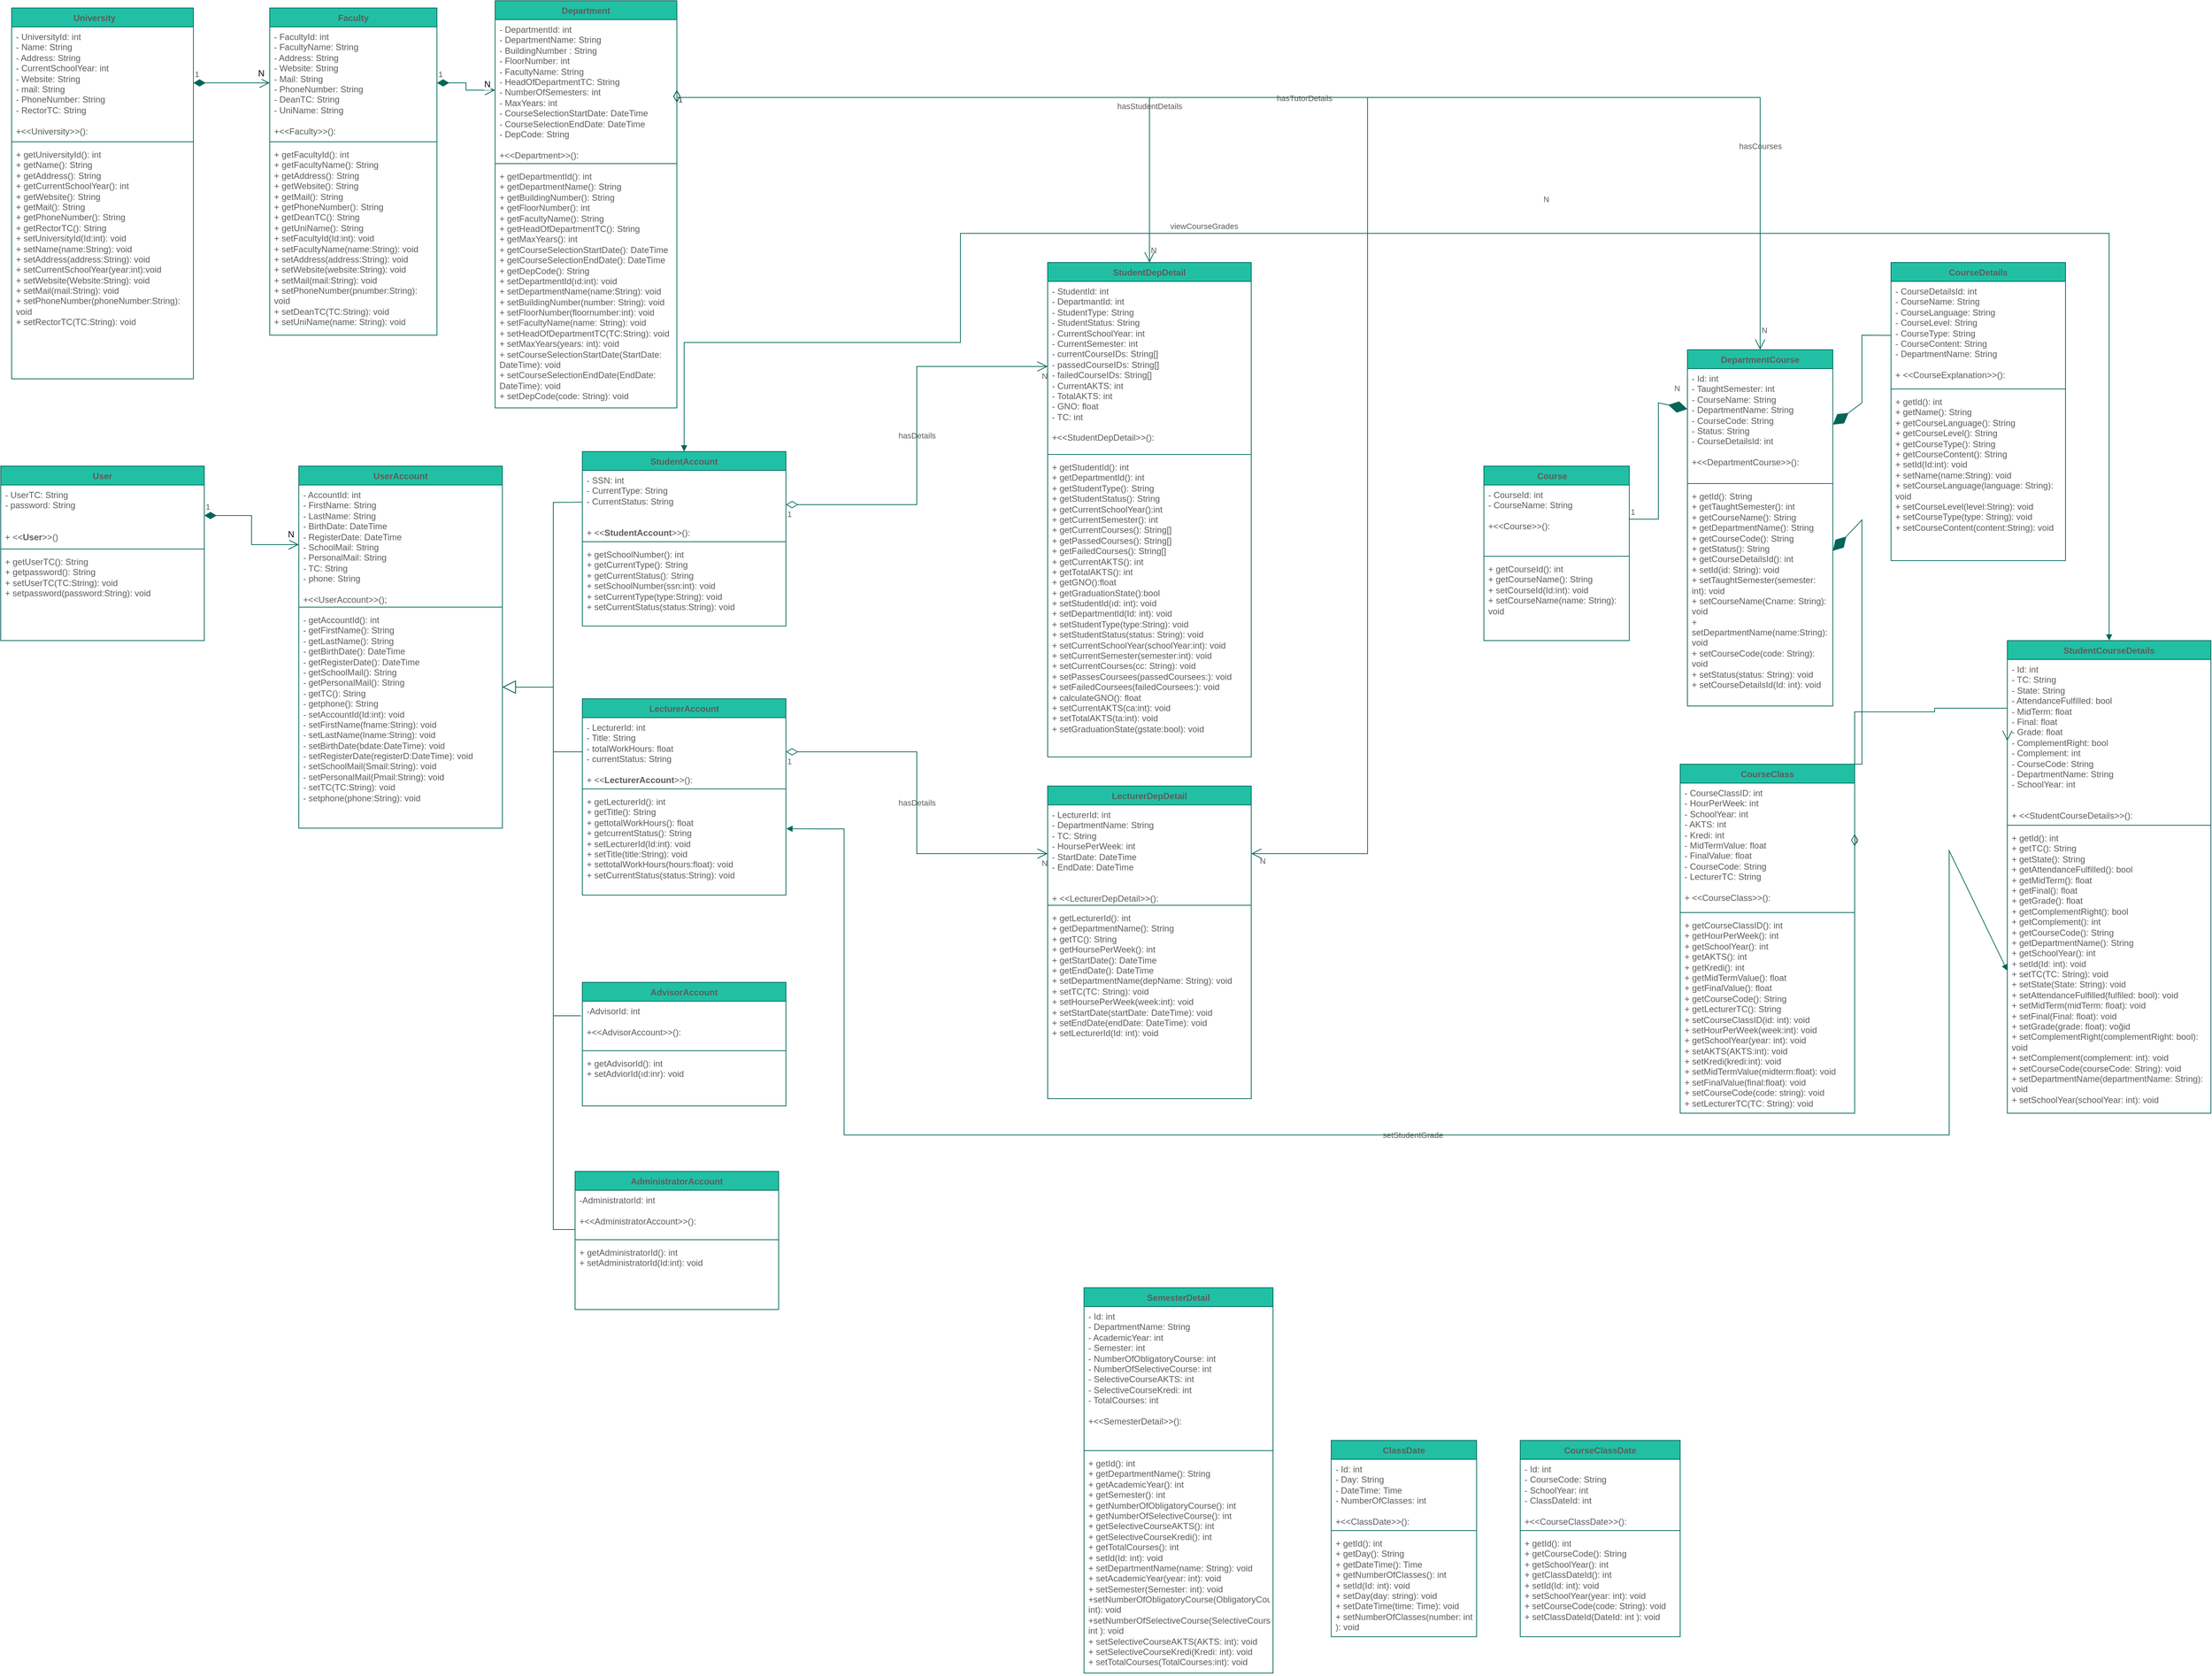 <mxfile version="24.4.7" type="device">
  <diagram name="Page-1" id="0BDnvHmp4e41hQNBjY2y">
    <mxGraphModel dx="1734" dy="883" grid="1" gridSize="10" guides="1" tooltips="1" connect="1" arrows="1" fold="1" page="1" pageScale="1" pageWidth="3300" pageHeight="2339" math="0" shadow="0">
      <root>
        <mxCell id="0" />
        <mxCell id="1" parent="0" />
        <mxCell id="uD7xro_-V_x7wngqfkr_-1" value="UserAccount" style="swimlane;fontStyle=1;align=center;verticalAlign=top;childLayout=stackLayout;horizontal=1;startSize=26;horizontalStack=0;resizeParent=1;resizeParentMax=0;resizeLast=0;collapsible=1;marginBottom=0;whiteSpace=wrap;html=1;labelBackgroundColor=none;fillColor=#21C0A5;strokeColor=#006658;fontColor=#5C5C5C;" parent="1" vertex="1">
          <mxGeometry x="450" y="640" width="280" height="498" as="geometry" />
        </mxCell>
        <mxCell id="uD7xro_-V_x7wngqfkr_-2" value="- AccountId: int&lt;div data-sider-select-id=&quot;4407d347-5827-4aab-94fe-731d5e60e205&quot;&gt;- FirstName: String&lt;br&gt;&lt;/div&gt;&lt;div data-sider-select-id=&quot;4407d347-5827-4aab-94fe-731d5e60e205&quot;&gt;- LastName: String&lt;br&gt;&lt;/div&gt;&lt;div&gt;- BirthDate: DateTime&lt;/div&gt;&lt;div&gt;- RegisterDate: DateTime&lt;/div&gt;&lt;div data-sider-select-id=&quot;62cc902e-5606-45ce-99e5-c4f5c0370c5b&quot;&gt;- SchoolMail: String&lt;/div&gt;&lt;div data-sider-select-id=&quot;62cc902e-5606-45ce-99e5-c4f5c0370c5b&quot;&gt;- PersonalMail: String&lt;br&gt;&lt;/div&gt;&lt;div data-sider-select-id=&quot;8bd549fe-1a7b-4c33-831f-a06e257aa104&quot;&gt;- TC: String&lt;/div&gt;&lt;div&gt;- phone: String&lt;/div&gt;&lt;div&gt;&lt;br&gt;&lt;/div&gt;&lt;div&gt;+&amp;lt;&amp;lt;UserAccount&amp;gt;&amp;gt;();&lt;/div&gt;" style="text;strokeColor=none;fillColor=none;align=left;verticalAlign=top;spacingLeft=4;spacingRight=4;overflow=hidden;rotatable=0;points=[[0,0.5],[1,0.5]];portConstraint=eastwest;whiteSpace=wrap;html=1;labelBackgroundColor=none;fontColor=#5C5C5C;" parent="uD7xro_-V_x7wngqfkr_-1" vertex="1">
          <mxGeometry y="26" width="280" height="164" as="geometry" />
        </mxCell>
        <mxCell id="uD7xro_-V_x7wngqfkr_-3" value="" style="line;strokeWidth=1;fillColor=none;align=left;verticalAlign=middle;spacingTop=-1;spacingLeft=3;spacingRight=3;rotatable=0;labelPosition=right;points=[];portConstraint=eastwest;strokeColor=#006658;labelBackgroundColor=none;fontColor=#5C5C5C;" parent="uD7xro_-V_x7wngqfkr_-1" vertex="1">
          <mxGeometry y="190" width="280" height="8" as="geometry" />
        </mxCell>
        <mxCell id="uD7xro_-V_x7wngqfkr_-4" value="&lt;div data-sider-select-id=&quot;fc361fc3-beb3-42de-9c12-508e2daf6551&quot;&gt;- getAccountId(): int&lt;div data-sider-select-id=&quot;4407d347-5827-4aab-94fe-731d5e60e205&quot;&gt;- getFirstName(): String&lt;br&gt;&lt;/div&gt;&lt;div data-sider-select-id=&quot;4407d347-5827-4aab-94fe-731d5e60e205&quot;&gt;- getLastName(): String&lt;br&gt;&lt;/div&gt;&lt;div data-sider-select-id=&quot;ebbecc61-d622-45bc-ba40-728edced9803&quot;&gt;- getBirthDate(): DateTime&lt;/div&gt;&lt;div&gt;- getRegisterDate(): DateTime&lt;/div&gt;&lt;div data-sider-select-id=&quot;62cc902e-5606-45ce-99e5-c4f5c0370c5b&quot;&gt;- getSchoolMail(): String&lt;/div&gt;&lt;div data-sider-select-id=&quot;62cc902e-5606-45ce-99e5-c4f5c0370c5b&quot;&gt;- getPersonalMail(): String&lt;br&gt;&lt;/div&gt;&lt;div data-sider-select-id=&quot;8bd549fe-1a7b-4c33-831f-a06e257aa104&quot;&gt;- getTC(): String&lt;/div&gt;&lt;div&gt;- getphone(): String&lt;/div&gt;&lt;div&gt;- setAccountId(Id:int): void&lt;div data-sider-select-id=&quot;4407d347-5827-4aab-94fe-731d5e60e205&quot;&gt;- setFirstName(fname:String): void&lt;br&gt;&lt;/div&gt;&lt;div data-sider-select-id=&quot;4407d347-5827-4aab-94fe-731d5e60e205&quot;&gt;- setLastName(lname:&lt;span style=&quot;background-color: initial;&quot;&gt;String&lt;/span&gt;&lt;span style=&quot;background-color: initial;&quot;&gt;): void&amp;nbsp;&lt;/span&gt;&lt;/div&gt;&lt;div&gt;- setBirthDate(bdate:DateTime): void&lt;/div&gt;&lt;div&gt;- setRegisterDate(registerD:DateTime): void&lt;/div&gt;&lt;div data-sider-select-id=&quot;62cc902e-5606-45ce-99e5-c4f5c0370c5b&quot;&gt;- setSchoolMail(Smail:String): void&lt;/div&gt;&lt;div data-sider-select-id=&quot;62cc902e-5606-45ce-99e5-c4f5c0370c5b&quot;&gt;- setPersonalMail(Pmail:String): void&lt;br&gt;&lt;/div&gt;&lt;div data-sider-select-id=&quot;8bd549fe-1a7b-4c33-831f-a06e257aa104&quot;&gt;- setTC(TC:String): void&lt;/div&gt;&lt;div&gt;- setphone(phone:String): void&lt;/div&gt;&lt;/div&gt;&lt;/div&gt;" style="text;strokeColor=none;fillColor=none;align=left;verticalAlign=top;spacingLeft=4;spacingRight=4;overflow=hidden;rotatable=0;points=[[0,0.5],[1,0.5]];portConstraint=eastwest;whiteSpace=wrap;html=1;labelBackgroundColor=none;fontColor=#5C5C5C;" parent="uD7xro_-V_x7wngqfkr_-1" vertex="1">
          <mxGeometry y="198" width="280" height="300" as="geometry" />
        </mxCell>
        <mxCell id="uD7xro_-V_x7wngqfkr_-5" value="StudentAccount" style="swimlane;fontStyle=1;align=center;verticalAlign=top;childLayout=stackLayout;horizontal=1;startSize=26;horizontalStack=0;resizeParent=1;resizeParentMax=0;resizeLast=0;collapsible=1;marginBottom=0;whiteSpace=wrap;html=1;labelBackgroundColor=none;fillColor=#21C0A5;strokeColor=#006658;fontColor=#5C5C5C;" parent="1" vertex="1">
          <mxGeometry x="840" y="620" width="280" height="240" as="geometry" />
        </mxCell>
        <mxCell id="uD7xro_-V_x7wngqfkr_-6" value="- SSN: int&lt;div&gt;- CurrentType: String&lt;br&gt;&lt;div&gt;- CurrentStatus: String&lt;/div&gt;&lt;/div&gt;&lt;div&gt;&lt;br&gt;&lt;/div&gt;&lt;div&gt;&lt;br&gt;&lt;/div&gt;&lt;div&gt;&lt;div data-sider-select-id=&quot;f8b6bf96-1f82-4704-bffa-21a5291a859a&quot;&gt;+ &amp;lt;&amp;lt;&lt;b&gt;StudentAccount&lt;/b&gt;&amp;gt;&amp;gt;():&lt;/div&gt;&lt;div&gt;&lt;br&gt;&lt;/div&gt;&lt;div&gt;&lt;/div&gt;&lt;/div&gt;" style="text;strokeColor=none;fillColor=none;align=left;verticalAlign=top;spacingLeft=4;spacingRight=4;overflow=hidden;rotatable=0;points=[[0,0.5],[1,0.5]];portConstraint=eastwest;whiteSpace=wrap;html=1;labelBackgroundColor=none;fontColor=#5C5C5C;" parent="uD7xro_-V_x7wngqfkr_-5" vertex="1">
          <mxGeometry y="26" width="280" height="94" as="geometry" />
        </mxCell>
        <mxCell id="uD7xro_-V_x7wngqfkr_-7" value="" style="line;strokeWidth=1;fillColor=none;align=left;verticalAlign=middle;spacingTop=-1;spacingLeft=3;spacingRight=3;rotatable=0;labelPosition=right;points=[];portConstraint=eastwest;strokeColor=#006658;labelBackgroundColor=none;fontColor=#5C5C5C;" parent="uD7xro_-V_x7wngqfkr_-5" vertex="1">
          <mxGeometry y="120" width="280" height="8" as="geometry" />
        </mxCell>
        <mxCell id="uD7xro_-V_x7wngqfkr_-8" value="&lt;div data-sider-select-id=&quot;9579f348-93ef-4612-93f1-10a2e39cf560&quot;&gt;&lt;span data-sider-select-id=&quot;e6eb32f3-9053-436c-8327-b952fa71b113&quot; style=&quot;background-color: initial;&quot;&gt;+ getSchoolNumber(): int&lt;/span&gt;&lt;br&gt;&lt;/div&gt;&lt;div data-sider-select-id=&quot;9579f348-93ef-4612-93f1-10a2e39cf560&quot;&gt;&lt;span data-sider-select-id=&quot;e6eb32f3-9053-436c-8327-b952fa71b113&quot; style=&quot;background-color: initial;&quot;&gt;+ getCurrentType(): String&lt;br&gt;&lt;/span&gt;&lt;/div&gt;&lt;div data-sider-select-id=&quot;9579f348-93ef-4612-93f1-10a2e39cf560&quot;&gt;&lt;span data-sider-select-id=&quot;e6eb32f3-9053-436c-8327-b952fa71b113&quot; style=&quot;background-color: initial;&quot;&gt;+ getCurrentStatus&lt;/span&gt;&lt;span data-sider-select-id=&quot;45852cec-4f67-484b-836b-3af9b6361191&quot; style=&quot;background-color: initial;&quot;&gt;(): String&lt;/span&gt;&lt;/div&gt;&lt;div&gt;&lt;div data-sider-select-id=&quot;2276f474-3722-45e2-a050-777a0efd1eee&quot;&gt;+ setSchoolNumber(ssn:int): void&lt;/div&gt;&lt;div&gt;&lt;div data-sider-select-id=&quot;2276f474-3722-45e2-a050-777a0efd1eee&quot;&gt;+ setCurrentType(type:String): void&lt;/div&gt;&lt;/div&gt;&lt;div data-sider-select-id=&quot;2276f474-3722-45e2-a050-777a0efd1eee&quot;&gt;&lt;div data-sider-select-id=&quot;2276f474-3722-45e2-a050-777a0efd1eee&quot;&gt;+ setCurrentStatus(status:String): void&lt;/div&gt;&lt;/div&gt;&lt;div&gt;&lt;div&gt;&lt;div&gt;&lt;br&gt;&lt;/div&gt;&lt;/div&gt;&lt;div&gt;&lt;br&gt;&lt;/div&gt;&lt;/div&gt;&lt;/div&gt;" style="text;strokeColor=none;fillColor=none;align=left;verticalAlign=top;spacingLeft=4;spacingRight=4;overflow=hidden;rotatable=0;points=[[0,0.5],[1,0.5]];portConstraint=eastwest;whiteSpace=wrap;html=1;labelBackgroundColor=none;fontColor=#5C5C5C;" parent="uD7xro_-V_x7wngqfkr_-5" vertex="1">
          <mxGeometry y="128" width="280" height="112" as="geometry" />
        </mxCell>
        <mxCell id="uD7xro_-V_x7wngqfkr_-9" value="" style="endArrow=block;endSize=16;endFill=0;html=1;rounded=0;exitX=-0.003;exitY=0.464;exitDx=0;exitDy=0;labelBackgroundColor=none;strokeColor=#006658;fontColor=default;exitPerimeter=0;" parent="1" source="uD7xro_-V_x7wngqfkr_-6" edge="1">
          <mxGeometry width="160" relative="1" as="geometry">
            <mxPoint x="300" y="1260" as="sourcePoint" />
            <mxPoint x="730" y="944" as="targetPoint" />
            <Array as="points">
              <mxPoint x="800" y="690" />
              <mxPoint x="800" y="700" />
              <mxPoint x="800" y="944" />
            </Array>
          </mxGeometry>
        </mxCell>
        <mxCell id="uD7xro_-V_x7wngqfkr_-10" value="Course&lt;span style=&quot;white-space: pre;&quot;&gt;&#x9;&lt;/span&gt;" style="swimlane;fontStyle=1;align=center;verticalAlign=top;childLayout=stackLayout;horizontal=1;startSize=26;horizontalStack=0;resizeParent=1;resizeParentMax=0;resizeLast=0;collapsible=1;marginBottom=0;whiteSpace=wrap;html=1;labelBackgroundColor=none;fillColor=#21C0A5;strokeColor=#006658;fontColor=#5C5C5C;" parent="1" vertex="1">
          <mxGeometry x="2080" y="640" width="200" height="240" as="geometry" />
        </mxCell>
        <mxCell id="uD7xro_-V_x7wngqfkr_-11" value="&lt;div data-sider-select-id=&quot;5978899b-74d0-4c04-8e9b-4e08adf89fae&quot;&gt;&lt;div data-sider-select-id=&quot;5978899b-74d0-4c04-8e9b-4e08adf89fae&quot;&gt;- CourseId: int&lt;/div&gt;&lt;div data-sider-select-id=&quot;5978899b-74d0-4c04-8e9b-4e08adf89fae&quot;&gt;- CourseName: String&lt;/div&gt;&lt;div data-sider-select-id=&quot;5978899b-74d0-4c04-8e9b-4e08adf89fae&quot;&gt;&lt;br&gt;&lt;/div&gt;&lt;div data-sider-select-id=&quot;5978899b-74d0-4c04-8e9b-4e08adf89fae&quot;&gt;+&amp;lt;&amp;lt;Course&amp;gt;&amp;gt;():&lt;/div&gt;&lt;/div&gt;" style="text;strokeColor=none;fillColor=none;align=left;verticalAlign=top;spacingLeft=4;spacingRight=4;overflow=hidden;rotatable=0;points=[[0,0.5],[1,0.5]];portConstraint=eastwest;whiteSpace=wrap;html=1;labelBackgroundColor=none;fontColor=#5C5C5C;" parent="uD7xro_-V_x7wngqfkr_-10" vertex="1">
          <mxGeometry y="26" width="200" height="94" as="geometry" />
        </mxCell>
        <mxCell id="uD7xro_-V_x7wngqfkr_-12" value="" style="line;strokeWidth=1;fillColor=none;align=left;verticalAlign=middle;spacingTop=-1;spacingLeft=3;spacingRight=3;rotatable=0;labelPosition=right;points=[];portConstraint=eastwest;strokeColor=#006658;labelBackgroundColor=none;fontColor=#5C5C5C;" parent="uD7xro_-V_x7wngqfkr_-10" vertex="1">
          <mxGeometry y="120" width="200" height="8" as="geometry" />
        </mxCell>
        <mxCell id="uD7xro_-V_x7wngqfkr_-13" value="&lt;div data-sider-select-id=&quot;ffde2987-56f6-4ef2-abc0-418806fd4a39&quot;&gt;&lt;div&gt;&lt;div data-sider-select-id=&quot;3898fbe6-ce9d-4953-abf0-0c6ae0f247ed&quot;&gt;+ getCourseId(): int&lt;/div&gt;&lt;/div&gt;&lt;div data-sider-select-id=&quot;3898fbe6-ce9d-4953-abf0-0c6ae0f247ed&quot;&gt;+ getCourseName(): String&lt;br&gt;&lt;/div&gt;&lt;div data-sider-select-id=&quot;1661848b-26b4-4908-b4a5-7f36f9df768b&quot;&gt;+ setCourseId(Id:int): void&lt;/div&gt;&lt;div data-sider-select-id=&quot;1661848b-26b4-4908-b4a5-7f36f9df768b&quot;&gt;+ setCourseName(name: String): void&lt;/div&gt;&lt;/div&gt;" style="text;strokeColor=none;fillColor=none;align=left;verticalAlign=top;spacingLeft=4;spacingRight=4;overflow=hidden;rotatable=0;points=[[0,0.5],[1,0.5]];portConstraint=eastwest;whiteSpace=wrap;html=1;labelBackgroundColor=none;fontColor=#5C5C5C;" parent="uD7xro_-V_x7wngqfkr_-10" vertex="1">
          <mxGeometry y="128" width="200" height="112" as="geometry" />
        </mxCell>
        <mxCell id="uD7xro_-V_x7wngqfkr_-14" value="LecturerAccount" style="swimlane;fontStyle=1;align=center;verticalAlign=top;childLayout=stackLayout;horizontal=1;startSize=26;horizontalStack=0;resizeParent=1;resizeParentMax=0;resizeLast=0;collapsible=1;marginBottom=0;whiteSpace=wrap;html=1;labelBackgroundColor=none;fillColor=#21C0A5;strokeColor=#006658;fontColor=#5C5C5C;" parent="1" vertex="1">
          <mxGeometry x="840" y="960" width="280" height="270" as="geometry" />
        </mxCell>
        <mxCell id="uD7xro_-V_x7wngqfkr_-15" value="&lt;div data-sider-select-id=&quot;4d326a96-2382-415f-a6bb-c2fde661ef08&quot;&gt;- LecturerId: int&lt;/div&gt;&lt;div data-sider-select-id=&quot;4d326a96-2382-415f-a6bb-c2fde661ef08&quot;&gt;- Title: String&lt;/div&gt;&lt;div&gt;- totalWorkHours: float&lt;/div&gt;&lt;div&gt;- currentStatus: String&lt;/div&gt;&lt;div&gt;&lt;br&gt;&lt;/div&gt;&lt;div style=&quot;text-align: center;&quot; data-sider-select-id=&quot;9792b44d-cd1b-466a-9594-d1616cbe702e&quot;&gt;+ &amp;lt;&amp;lt;&lt;b&gt;LecturerAccount&lt;/b&gt;&amp;gt;&amp;gt;():&lt;br&gt;&lt;/div&gt;" style="text;strokeColor=none;fillColor=none;align=left;verticalAlign=top;spacingLeft=4;spacingRight=4;overflow=hidden;rotatable=0;points=[[0,0.5],[1,0.5]];portConstraint=eastwest;whiteSpace=wrap;html=1;labelBackgroundColor=none;fontColor=#5C5C5C;" parent="uD7xro_-V_x7wngqfkr_-14" vertex="1">
          <mxGeometry y="26" width="280" height="94" as="geometry" />
        </mxCell>
        <mxCell id="uD7xro_-V_x7wngqfkr_-16" value="" style="line;strokeWidth=1;fillColor=none;align=left;verticalAlign=middle;spacingTop=-1;spacingLeft=3;spacingRight=3;rotatable=0;labelPosition=right;points=[];portConstraint=eastwest;strokeColor=#006658;labelBackgroundColor=none;fontColor=#5C5C5C;" parent="uD7xro_-V_x7wngqfkr_-14" vertex="1">
          <mxGeometry y="120" width="280" height="8" as="geometry" />
        </mxCell>
        <mxCell id="uD7xro_-V_x7wngqfkr_-17" value="&lt;div data-sider-select-id=&quot;7ed6d980-ada8-49a5-824a-b7450c590605&quot;&gt;+ getLecturerId(): int&lt;/div&gt;&lt;div&gt;&lt;div data-sider-select-id=&quot;8a5ae485-e85c-40d8-8f97-bdb0fd88e50f&quot;&gt;+ getTitle(): String&lt;/div&gt;&lt;div data-sider-select-id=&quot;8a5ae485-e85c-40d8-8f97-bdb0fd88e50f&quot;&gt;+ gettotalWorkHours(): float&lt;br&gt;&lt;/div&gt;&lt;div data-sider-select-id=&quot;8a5ae485-e85c-40d8-8f97-bdb0fd88e50f&quot;&gt;+ getcurrentStatus(): String&lt;br&gt;&lt;/div&gt;&lt;div data-sider-select-id=&quot;8b940148-cc8c-4c78-9da0-aa4d0f199412&quot;&gt;+ setLecturerId(Id:int): void&lt;/div&gt;&lt;div data-sider-select-id=&quot;8b940148-cc8c-4c78-9da0-aa4d0f199412&quot;&gt;&lt;div data-sider-select-id=&quot;8b940148-cc8c-4c78-9da0-aa4d0f199412&quot;&gt;+ setTitle(title:String): void&lt;/div&gt;&lt;/div&gt;&lt;div&gt;&lt;div data-sider-select-id=&quot;8b940148-cc8c-4c78-9da0-aa4d0f199412&quot;&gt;+ settotalWorkHours(hours:float): void&lt;/div&gt;&lt;/div&gt;&lt;div&gt;&lt;div data-sider-select-id=&quot;8b940148-cc8c-4c78-9da0-aa4d0f199412&quot;&gt;+ setCurrentStatus(status:String): void&lt;/div&gt;&lt;/div&gt;&lt;div data-sider-select-id=&quot;d4a23084-695c-49fa-9fc9-a5fa70519a9f&quot;&gt;&lt;div&gt;&lt;br&gt;&lt;/div&gt;&lt;div&gt;&lt;br&gt;&lt;/div&gt;&lt;/div&gt;&lt;/div&gt;" style="text;strokeColor=none;fillColor=none;align=left;verticalAlign=top;spacingLeft=4;spacingRight=4;overflow=hidden;rotatable=0;points=[[0,0.5],[1,0.5]];portConstraint=eastwest;whiteSpace=wrap;html=1;labelBackgroundColor=none;fontColor=#5C5C5C;" parent="uD7xro_-V_x7wngqfkr_-14" vertex="1">
          <mxGeometry y="128" width="280" height="142" as="geometry" />
        </mxCell>
        <mxCell id="uD7xro_-V_x7wngqfkr_-18" value="CourseClass" style="swimlane;fontStyle=1;align=center;verticalAlign=top;childLayout=stackLayout;horizontal=1;startSize=26;horizontalStack=0;resizeParent=1;resizeParentMax=0;resizeLast=0;collapsible=1;marginBottom=0;whiteSpace=wrap;html=1;labelBackgroundColor=none;fillColor=#21C0A5;strokeColor=#006658;fontColor=#5C5C5C;" parent="1" vertex="1">
          <mxGeometry x="2350" y="1050" width="240" height="480" as="geometry" />
        </mxCell>
        <mxCell id="uD7xro_-V_x7wngqfkr_-19" value="&lt;div data-sider-select-id=&quot;cefdf3b2-4a4a-4cc3-99c5-c6ec74dd2386&quot;&gt;- CourseClassID: int&lt;/div&gt;&lt;div data-sider-select-id=&quot;cefdf3b2-4a4a-4cc3-99c5-c6ec74dd2386&quot;&gt;&lt;span style=&quot;background-color: initial;&quot;&gt;- HourPerWeek: int&lt;/span&gt;&lt;/div&gt;&lt;div data-sider-select-id=&quot;cefdf3b2-4a4a-4cc3-99c5-c6ec74dd2386&quot;&gt;- SchoolYear: int&lt;/div&gt;&lt;div data-sider-select-id=&quot;9210febe-e40b-4ce6-a575-9c0851d9879f&quot;&gt;- AKTS: int&lt;/div&gt;&lt;div data-sider-select-id=&quot;9210febe-e40b-4ce6-a575-9c0851d9879f&quot;&gt;- Kredi: int&lt;/div&gt;&lt;div data-sider-select-id=&quot;9210febe-e40b-4ce6-a575-9c0851d9879f&quot;&gt;- MidTermValue: float&lt;/div&gt;&lt;div data-sider-select-id=&quot;9210febe-e40b-4ce6-a575-9c0851d9879f&quot;&gt;- FinalValue: float&lt;/div&gt;&lt;div data-sider-select-id=&quot;9210febe-e40b-4ce6-a575-9c0851d9879f&quot;&gt;- CourseCode: String&lt;/div&gt;&lt;div data-sider-select-id=&quot;9210febe-e40b-4ce6-a575-9c0851d9879f&quot;&gt;- LecturerTC: String&lt;/div&gt;&lt;div data-sider-select-id=&quot;9210febe-e40b-4ce6-a575-9c0851d9879f&quot;&gt;&lt;br&gt;&lt;/div&gt;&lt;div data-sider-select-id=&quot;9210febe-e40b-4ce6-a575-9c0851d9879f&quot;&gt;+ &amp;lt;&amp;lt;CourseClass&amp;gt;&amp;gt;():&lt;/div&gt;" style="text;strokeColor=none;fillColor=none;align=left;verticalAlign=top;spacingLeft=4;spacingRight=4;overflow=hidden;rotatable=0;points=[[0,0.5],[1,0.5]];portConstraint=eastwest;whiteSpace=wrap;html=1;labelBackgroundColor=none;fontColor=#5C5C5C;" parent="uD7xro_-V_x7wngqfkr_-18" vertex="1">
          <mxGeometry y="26" width="240" height="174" as="geometry" />
        </mxCell>
        <mxCell id="uD7xro_-V_x7wngqfkr_-20" value="" style="line;strokeWidth=1;fillColor=none;align=left;verticalAlign=middle;spacingTop=-1;spacingLeft=3;spacingRight=3;rotatable=0;labelPosition=right;points=[];portConstraint=eastwest;strokeColor=#006658;labelBackgroundColor=none;fontColor=#5C5C5C;" parent="uD7xro_-V_x7wngqfkr_-18" vertex="1">
          <mxGeometry y="200" width="240" height="8" as="geometry" />
        </mxCell>
        <mxCell id="uD7xro_-V_x7wngqfkr_-21" value="&lt;div&gt;&lt;div data-sider-select-id=&quot;cefdf3b2-4a4a-4cc3-99c5-c6ec74dd2386&quot;&gt;+ getCourseClassID(): int&lt;br&gt;&lt;/div&gt;&lt;div data-sider-select-id=&quot;9210febe-e40b-4ce6-a575-9c0851d9879f&quot;&gt;+ getHourPerWeek(): int&lt;/div&gt;&lt;div data-sider-select-id=&quot;9210febe-e40b-4ce6-a575-9c0851d9879f&quot;&gt;&lt;div data-sider-select-id=&quot;9210febe-e40b-4ce6-a575-9c0851d9879f&quot;&gt;+ getSchoolYear(): int&lt;/div&gt;&lt;/div&gt;&lt;div data-sider-select-id=&quot;9210febe-e40b-4ce6-a575-9c0851d9879f&quot;&gt;+ getAKTS(): int&lt;/div&gt;&lt;div data-sider-select-id=&quot;9210febe-e40b-4ce6-a575-9c0851d9879f&quot;&gt;+ getKredi(): int&lt;/div&gt;&lt;div data-sider-select-id=&quot;9210febe-e40b-4ce6-a575-9c0851d9879f&quot;&gt;+ getMidTermValue(): float&lt;/div&gt;&lt;div data-sider-select-id=&quot;9210febe-e40b-4ce6-a575-9c0851d9879f&quot;&gt;+ getFinalValue(): float&lt;/div&gt;&lt;/div&gt;&lt;div data-sider-select-id=&quot;9210febe-e40b-4ce6-a575-9c0851d9879f&quot;&gt;+ get&lt;span style=&quot;background-color: initial;&quot;&gt;CourseCode(): String&lt;/span&gt;&lt;/div&gt;&lt;div data-sider-select-id=&quot;9210febe-e40b-4ce6-a575-9c0851d9879f&quot;&gt;+ getLecturerTC(): String&lt;/div&gt;&lt;div data-sider-select-id=&quot;9210febe-e40b-4ce6-a575-9c0851d9879f&quot;&gt;&lt;div data-sider-select-id=&quot;cefdf3b2-4a4a-4cc3-99c5-c6ec74dd2386&quot;&gt;+ setCourseClassID(id: int): void&lt;br&gt;&lt;/div&gt;&lt;div data-sider-select-id=&quot;9210febe-e40b-4ce6-a575-9c0851d9879f&quot;&gt;+ setHourPerWeek(week:int): void&lt;/div&gt;&lt;div data-sider-select-id=&quot;9210febe-e40b-4ce6-a575-9c0851d9879f&quot;&gt;+ getSchoolYear(year: int): void&lt;br&gt;&lt;/div&gt;&lt;div data-sider-select-id=&quot;9210febe-e40b-4ce6-a575-9c0851d9879f&quot;&gt;+ setAKTS(AKTS:int): void&lt;/div&gt;&lt;div data-sider-select-id=&quot;9210febe-e40b-4ce6-a575-9c0851d9879f&quot;&gt;+ setKredi(kredi:int): void&lt;/div&gt;&lt;div data-sider-select-id=&quot;9210febe-e40b-4ce6-a575-9c0851d9879f&quot;&gt;+ setMidTermValue(midterm:float): void&lt;/div&gt;&lt;div data-sider-select-id=&quot;9210febe-e40b-4ce6-a575-9c0851d9879f&quot;&gt;+ setFinalValue(final:float): void&lt;/div&gt;&lt;div data-sider-select-id=&quot;9210febe-e40b-4ce6-a575-9c0851d9879f&quot;&gt;+ set&lt;span style=&quot;background-color: initial;&quot;&gt;CourseCode(code: string): void&lt;/span&gt;&lt;br&gt;&lt;/div&gt;&lt;div data-sider-select-id=&quot;9210febe-e40b-4ce6-a575-9c0851d9879f&quot;&gt;+ setLecturerTC(TC: String): void&lt;span style=&quot;background-color: initial;&quot;&gt;&lt;br&gt;&lt;/span&gt;&lt;/div&gt;&lt;/div&gt;" style="text;strokeColor=none;fillColor=none;align=left;verticalAlign=top;spacingLeft=4;spacingRight=4;overflow=hidden;rotatable=0;points=[[0,0.5],[1,0.5]];portConstraint=eastwest;whiteSpace=wrap;html=1;labelBackgroundColor=none;fontColor=#5C5C5C;" parent="uD7xro_-V_x7wngqfkr_-18" vertex="1">
          <mxGeometry y="208" width="240" height="272" as="geometry" />
        </mxCell>
        <mxCell id="uD7xro_-V_x7wngqfkr_-22" value="" style="endArrow=block;endSize=16;endFill=0;html=1;rounded=0;exitX=0;exitY=0.5;exitDx=0;exitDy=0;labelBackgroundColor=none;strokeColor=#006658;fontColor=default;" parent="1" source="uD7xro_-V_x7wngqfkr_-15" edge="1">
          <mxGeometry width="160" relative="1" as="geometry">
            <mxPoint x="919" y="1220" as="sourcePoint" />
            <mxPoint x="730" y="944" as="targetPoint" />
            <Array as="points">
              <mxPoint x="800" y="1033" />
              <mxPoint x="800" y="944" />
            </Array>
          </mxGeometry>
        </mxCell>
        <mxCell id="uD7xro_-V_x7wngqfkr_-23" value="StudentDepDetail" style="swimlane;fontStyle=1;align=center;verticalAlign=top;childLayout=stackLayout;horizontal=1;startSize=26;horizontalStack=0;resizeParent=1;resizeParentMax=0;resizeLast=0;collapsible=1;marginBottom=0;whiteSpace=wrap;html=1;labelBackgroundColor=none;fillColor=#21C0A5;strokeColor=#006658;fontColor=#5C5C5C;" parent="1" vertex="1">
          <mxGeometry x="1480" y="360" width="280" height="680" as="geometry" />
        </mxCell>
        <mxCell id="uD7xro_-V_x7wngqfkr_-24" value="&lt;div data-sider-select-id=&quot;f96e78ef-f11c-45f9-8aa7-045c808922df&quot;&gt;- StudentId: int&lt;/div&gt;&lt;div&gt;- DepartmantId: int&lt;/div&gt;&lt;div&gt;- StudentType: String&lt;/div&gt;&lt;div&gt;- StudentStatus: String&lt;/div&gt;&lt;div&gt;- CurrentSchoolYear: int&lt;/div&gt;&lt;div&gt;- CurrentSemester: int&lt;/div&gt;- currentCourseIDs: String[]&lt;div&gt;- passedCourseIDs: String[]&lt;/div&gt;&lt;div&gt;- failedCourseIDs: String[]&lt;/div&gt;&lt;div&gt;&lt;span style=&quot;background-color: initial;&quot;&gt;- CurrentAKTS: int&lt;/span&gt;&lt;br&gt;&lt;/div&gt;&lt;div&gt;- TotalAKTS: int&lt;/div&gt;&lt;div&gt;&lt;div&gt;&lt;span style=&quot;background-color: initial;&quot;&gt;- GNO: float&lt;/span&gt;&lt;/div&gt;&lt;/div&gt;&lt;div&gt;&lt;span style=&quot;background-color: initial;&quot;&gt;- TC: int&lt;/span&gt;&lt;/div&gt;&lt;div&gt;&lt;span style=&quot;background-color: initial;&quot;&gt;&lt;br&gt;&lt;/span&gt;&lt;/div&gt;&lt;div&gt;+&amp;lt;&amp;lt;StudentDepDetail&amp;gt;&amp;gt;():&lt;/div&gt;" style="text;strokeColor=none;fillColor=none;align=left;verticalAlign=top;spacingLeft=4;spacingRight=4;overflow=hidden;rotatable=0;points=[[0,0.5],[1,0.5]];portConstraint=eastwest;whiteSpace=wrap;html=1;labelBackgroundColor=none;fontColor=#5C5C5C;" parent="uD7xro_-V_x7wngqfkr_-23" vertex="1">
          <mxGeometry y="26" width="280" height="234" as="geometry" />
        </mxCell>
        <mxCell id="uD7xro_-V_x7wngqfkr_-25" value="" style="line;strokeWidth=1;fillColor=none;align=left;verticalAlign=middle;spacingTop=-1;spacingLeft=3;spacingRight=3;rotatable=0;labelPosition=right;points=[];portConstraint=eastwest;strokeColor=#006658;labelBackgroundColor=none;fontColor=#5C5C5C;" parent="uD7xro_-V_x7wngqfkr_-23" vertex="1">
          <mxGeometry y="260" width="280" height="8" as="geometry" />
        </mxCell>
        <mxCell id="uD7xro_-V_x7wngqfkr_-26" value="&lt;div data-sider-select-id=&quot;092efe05-998f-40f3-99b7-d98213badddd&quot;&gt;&lt;div data-sider-select-id=&quot;092efe05-998f-40f3-99b7-d98213badddd&quot;&gt;&lt;span style=&quot;background-color: initial;&quot;&gt;+ getStudentId(): int&lt;/span&gt;&lt;br&gt;&lt;/div&gt;&lt;div&gt;+ getDepartmentId(): int&lt;br&gt;&lt;/div&gt;&lt;div&gt;+ getStudentType(): String&lt;/div&gt;&lt;div&gt;+ getStudentStatus(): String&lt;/div&gt;&lt;div&gt;+ getCurrentSchoolYear():int&lt;br&gt;&lt;/div&gt;&lt;div&gt;+ getCurrentSemester(): int&lt;/div&gt;&lt;div&gt;+ getCurrentCourses(): String[]&lt;/div&gt;&lt;div&gt;+ getPassedCourses(): String[]&lt;/div&gt;&lt;div&gt;+ getFailedCourses(): String[]&lt;/div&gt;&lt;div&gt;&lt;div&gt;&lt;span style=&quot;background-color: initial;&quot;&gt;+ getCurrentAKTS(): int&lt;/span&gt;&lt;/div&gt;&lt;div&gt;&lt;span style=&quot;background-color: initial;&quot;&gt;+ getTotalAKTS(): int&lt;/span&gt;&lt;/div&gt;&lt;/div&gt;&lt;div&gt;+ getGNO():float&lt;/div&gt;&lt;div&gt;+ getGraduationState():bool&lt;/div&gt;&lt;div&gt;+ setStudentId(ıd: int): void&lt;br&gt;&lt;/div&gt;&lt;div&gt;+ setDepartmentId(Id: int): void&lt;/div&gt;&lt;div&gt;+ setStudentType(type:String): void&lt;/div&gt;&lt;div&gt;+ setStudentStatus(status: String): void&lt;/div&gt;&lt;div&gt;&lt;div&gt;&lt;div&gt;+ setCurrentSchoolYear(schoolYear&lt;span style=&quot;background-color: initial;&quot;&gt;:int&lt;/span&gt;&lt;span style=&quot;background-color: initial;&quot;&gt;): void&lt;/span&gt;&lt;/div&gt;&lt;div&gt;+ setCurrentSemester(semester&lt;span style=&quot;background-color: initial;&quot;&gt;:int&lt;/span&gt;&lt;span style=&quot;background-color: initial;&quot;&gt;)&lt;/span&gt;&lt;span style=&quot;background-color: initial;&quot;&gt;: void&lt;/span&gt;&lt;/div&gt;&lt;/div&gt;&lt;div&gt;+ setCurrentCourses(cc: String)&lt;span style=&quot;background-color: initial;&quot;&gt;: void&lt;/span&gt;&lt;/div&gt;&lt;div&gt;+ setPassesCoursees(passedCoursees:)&lt;span style=&quot;background-color: initial;&quot;&gt;: void&lt;/span&gt;&lt;/div&gt;&lt;div&gt;+ setFailedCoursees(failedCoursees:): void&lt;/div&gt;&lt;/div&gt;&lt;div&gt;+ calculateGNO(): float&lt;/div&gt;&lt;div&gt;&lt;span style=&quot;background-color: initial;&quot;&gt;+ setCurrentAKTS(ca:&lt;/span&gt;&lt;span style=&quot;background-color: initial;&quot;&gt;int&lt;/span&gt;&lt;span style=&quot;background-color: initial;&quot;&gt;)&lt;/span&gt;&lt;span style=&quot;background-color: initial;&quot;&gt;: void&lt;/span&gt;&lt;/div&gt;&lt;div&gt;&lt;span style=&quot;background-color: initial;&quot;&gt;+ setTotalAKTS(ta:&lt;/span&gt;&lt;span style=&quot;background-color: initial;&quot;&gt;int&lt;/span&gt;&lt;span style=&quot;background-color: initial;&quot;&gt;)&lt;/span&gt;&lt;span style=&quot;background-color: initial;&quot;&gt;: void&lt;/span&gt;&lt;/div&gt;&lt;div&gt;&lt;span style=&quot;background-color: initial;&quot;&gt;+ s&lt;/span&gt;etGraduationState&lt;span style=&quot;background-color: initial;&quot;&gt;(gstate:bool): void&lt;/span&gt;&lt;/div&gt;&lt;/div&gt;" style="text;strokeColor=none;fillColor=none;align=left;verticalAlign=top;spacingLeft=4;spacingRight=4;overflow=hidden;rotatable=0;points=[[0,0.5],[1,0.5]];portConstraint=eastwest;whiteSpace=wrap;html=1;labelBackgroundColor=none;fontColor=#5C5C5C;" parent="uD7xro_-V_x7wngqfkr_-23" vertex="1">
          <mxGeometry y="268" width="280" height="412" as="geometry" />
        </mxCell>
        <mxCell id="uD7xro_-V_x7wngqfkr_-27" value="CourseDetails" style="swimlane;fontStyle=1;align=center;verticalAlign=top;childLayout=stackLayout;horizontal=1;startSize=26;horizontalStack=0;resizeParent=1;resizeParentMax=0;resizeLast=0;collapsible=1;marginBottom=0;whiteSpace=wrap;html=1;labelBackgroundColor=none;fillColor=#21C0A5;strokeColor=#006658;fontColor=#5C5C5C;" parent="1" vertex="1">
          <mxGeometry x="2640" y="360" width="240" height="410" as="geometry" />
        </mxCell>
        <mxCell id="uD7xro_-V_x7wngqfkr_-28" value="&lt;div data-sider-select-id=&quot;e7e1b125-0d95-4fcf-bffc-712faa0a1368&quot;&gt;&lt;div data-sider-select-id=&quot;e7e1b125-0d95-4fcf-bffc-712faa0a1368&quot;&gt;- CourseDetailsId: int&lt;/div&gt;- CourseName: String&lt;div data-sider-select-id=&quot;9587d084-6dbc-48fc-8ab2-5a5a3cc5068d&quot;&gt;- CourseLanguage: String&lt;div data-sider-select-id=&quot;2bb0a533-ba01-4e8d-858a-650f5f708753&quot;&gt;- CourseLevel: String&lt;/div&gt;&lt;div data-sider-select-id=&quot;0b21a946-96f5-46fe-a833-912b8067c0aa&quot;&gt;- CourseType: String&lt;/div&gt;&lt;div data-sider-select-id=&quot;4fda2e25-c6ac-423b-8773-eb0bc57503a6&quot;&gt;- CourseContent: String&lt;/div&gt;&lt;/div&gt;&lt;div data-sider-select-id=&quot;7a4aff4a-74e6-4f9e-8e1c-4c7da53a5fc5&quot;&gt;- DepartmentName: String&lt;/div&gt;&lt;div&gt;&lt;br&gt;&lt;/div&gt;&lt;div&gt;+ &amp;lt;&amp;lt;CourseExplanation&amp;gt;&amp;gt;():&lt;/div&gt;&lt;/div&gt;" style="text;strokeColor=none;fillColor=none;align=left;verticalAlign=top;spacingLeft=4;spacingRight=4;overflow=hidden;rotatable=0;points=[[0,0.5],[1,0.5]];portConstraint=eastwest;whiteSpace=wrap;html=1;labelBackgroundColor=none;fontColor=#5C5C5C;" parent="uD7xro_-V_x7wngqfkr_-27" vertex="1">
          <mxGeometry y="26" width="240" height="144" as="geometry" />
        </mxCell>
        <mxCell id="uD7xro_-V_x7wngqfkr_-29" value="" style="line;strokeWidth=1;fillColor=none;align=left;verticalAlign=middle;spacingTop=-1;spacingLeft=3;spacingRight=3;rotatable=0;labelPosition=right;points=[];portConstraint=eastwest;strokeColor=#006658;labelBackgroundColor=none;fontColor=#5C5C5C;" parent="uD7xro_-V_x7wngqfkr_-27" vertex="1">
          <mxGeometry y="170" width="240" height="8" as="geometry" />
        </mxCell>
        <mxCell id="uD7xro_-V_x7wngqfkr_-30" value="&lt;div data-sider-select-id=&quot;e7e1b125-0d95-4fcf-bffc-712faa0a1368&quot;&gt;&lt;div data-sider-select-id=&quot;e7e1b125-0d95-4fcf-bffc-712faa0a1368&quot;&gt;+ getId(): int&lt;/div&gt;+ getName(): String&lt;div data-sider-select-id=&quot;9587d084-6dbc-48fc-8ab2-5a5a3cc5068d&quot;&gt;+ getCourseLanguage(): String&lt;div data-sider-select-id=&quot;2bb0a533-ba01-4e8d-858a-650f5f708753&quot;&gt;+ getCourseLevel(): String&lt;/div&gt;&lt;div data-sider-select-id=&quot;0b21a946-96f5-46fe-a833-912b8067c0aa&quot;&gt;+ getCourseType(): String&lt;/div&gt;&lt;div data-sider-select-id=&quot;4fda2e25-c6ac-423b-8773-eb0bc57503a6&quot;&gt;+ getCourseContent(): String&lt;/div&gt;&lt;/div&gt;&lt;div data-sider-select-id=&quot;5510c469-a171-4836-a4ba-0f10947def4b&quot;&gt;&lt;div data-sider-select-id=&quot;e7e1b125-0d95-4fcf-bffc-712faa0a1368&quot;&gt;+ setId(Id:int): void&lt;/div&gt;+ setName(name:String): void&lt;div data-sider-select-id=&quot;9587d084-6dbc-48fc-8ab2-5a5a3cc5068d&quot;&gt;+ setCourseLanguage(language: String): void&lt;div data-sider-select-id=&quot;2bb0a533-ba01-4e8d-858a-650f5f708753&quot;&gt;+ setCourseLevel(level:String): void&lt;/div&gt;&lt;div data-sider-select-id=&quot;0b21a946-96f5-46fe-a833-912b8067c0aa&quot;&gt;+ setCourseType(type: String): void&lt;/div&gt;&lt;div data-sider-select-id=&quot;4fda2e25-c6ac-423b-8773-eb0bc57503a6&quot;&gt;+ setCourseContent(content:String): void&lt;/div&gt;&lt;/div&gt;&lt;div data-sider-select-id=&quot;5510c469-a171-4836-a4ba-0f10947def4b&quot;&gt;&lt;br&gt;&lt;/div&gt;&lt;/div&gt;&lt;/div&gt;" style="text;strokeColor=none;fillColor=none;align=left;verticalAlign=top;spacingLeft=4;spacingRight=4;overflow=hidden;rotatable=0;points=[[0,0.5],[1,0.5]];portConstraint=eastwest;whiteSpace=wrap;html=1;labelBackgroundColor=none;fontColor=#5C5C5C;" parent="uD7xro_-V_x7wngqfkr_-27" vertex="1">
          <mxGeometry y="178" width="240" height="232" as="geometry" />
        </mxCell>
        <mxCell id="uD7xro_-V_x7wngqfkr_-31" value="Faculty" style="swimlane;fontStyle=1;align=center;verticalAlign=top;childLayout=stackLayout;horizontal=1;startSize=26;horizontalStack=0;resizeParent=1;resizeParentMax=0;resizeLast=0;collapsible=1;marginBottom=0;whiteSpace=wrap;html=1;labelBackgroundColor=none;fillColor=#21C0A5;strokeColor=#006658;fontColor=#5C5C5C;" parent="1" vertex="1">
          <mxGeometry x="410" y="10" width="230" height="450" as="geometry" />
        </mxCell>
        <mxCell id="uD7xro_-V_x7wngqfkr_-32" value="&lt;div data-sider-select-id=&quot;939029f3-9b22-4629-add4-f6a4fbf43940&quot;&gt;- FacultyId: int&lt;/div&gt;- FacultyName: String&lt;div data-sider-select-id=&quot;6189d0d8-7c25-4bf4-91ec-291dd08875af&quot;&gt;- Address: String&lt;/div&gt;&lt;div&gt;&lt;div data-sider-select-id=&quot;b98007c1-0edd-4025-acb4-4b958bde3791&quot;&gt;- Website: String&lt;/div&gt;&lt;div data-sider-select-id=&quot;063cd497-bc02-49b1-ba73-cf26518c9fba&quot;&gt;- Mail: String&lt;/div&gt;&lt;div&gt;- PhoneNumber: String&lt;/div&gt;&lt;/div&gt;&lt;div data-sider-select-id=&quot;29948bb4-90fc-4eb0-945a-943bb937e375&quot;&gt;- DeanTC: String&lt;/div&gt;&lt;div data-sider-select-id=&quot;9e089491-ef58-42f3-af44-322333032c33&quot;&gt;- UniName: String&lt;/div&gt;&lt;div data-sider-select-id=&quot;9e089491-ef58-42f3-af44-322333032c33&quot;&gt;&lt;br&gt;&lt;/div&gt;&lt;div data-sider-select-id=&quot;9e089491-ef58-42f3-af44-322333032c33&quot;&gt;+&amp;lt;&amp;lt;Faculty&amp;gt;&amp;gt;():&lt;/div&gt;" style="text;strokeColor=none;fillColor=none;align=left;verticalAlign=top;spacingLeft=4;spacingRight=4;overflow=hidden;rotatable=0;points=[[0,0.5],[1,0.5]];portConstraint=eastwest;whiteSpace=wrap;html=1;labelBackgroundColor=none;fontColor=#5C5C5C;" parent="uD7xro_-V_x7wngqfkr_-31" vertex="1">
          <mxGeometry y="26" width="230" height="154" as="geometry" />
        </mxCell>
        <mxCell id="uD7xro_-V_x7wngqfkr_-33" value="" style="line;strokeWidth=1;fillColor=none;align=left;verticalAlign=middle;spacingTop=-1;spacingLeft=3;spacingRight=3;rotatable=0;labelPosition=right;points=[];portConstraint=eastwest;strokeColor=#006658;labelBackgroundColor=none;fontColor=#5C5C5C;" parent="uD7xro_-V_x7wngqfkr_-31" vertex="1">
          <mxGeometry y="180" width="230" height="8" as="geometry" />
        </mxCell>
        <mxCell id="uD7xro_-V_x7wngqfkr_-34" value="&lt;div data-sider-select-id=&quot;939029f3-9b22-4629-add4-f6a4fbf43940&quot;&gt;+ getFacultyId(): int&lt;/div&gt;+ getFacultyName(): String&lt;div data-sider-select-id=&quot;6189d0d8-7c25-4bf4-91ec-291dd08875af&quot;&gt;+ getAddress(): String&lt;/div&gt;&lt;div&gt;&lt;div data-sider-select-id=&quot;b98007c1-0edd-4025-acb4-4b958bde3791&quot;&gt;+ getWebsite(): String&lt;/div&gt;&lt;div data-sider-select-id=&quot;063cd497-bc02-49b1-ba73-cf26518c9fba&quot;&gt;+ getMail(): String&lt;/div&gt;&lt;div&gt;+ getPhoneNumber(): String&lt;/div&gt;&lt;/div&gt;&lt;div data-sider-select-id=&quot;29948bb4-90fc-4eb0-945a-943bb937e375&quot;&gt;+ getDeanTC(): String&lt;/div&gt;&lt;div data-sider-select-id=&quot;9e089491-ef58-42f3-af44-322333032c33&quot;&gt;+ getUniName(): String&lt;/div&gt;&lt;div data-sider-select-id=&quot;9e089491-ef58-42f3-af44-322333032c33&quot;&gt;&lt;div data-sider-select-id=&quot;939029f3-9b22-4629-add4-f6a4fbf43940&quot;&gt;+ setFacultyId(Id:int): void&lt;/div&gt;+ setFacultyName(name:String): void&lt;div data-sider-select-id=&quot;6189d0d8-7c25-4bf4-91ec-291dd08875af&quot;&gt;+ setAddress(address:String): void&lt;/div&gt;&lt;div&gt;&lt;div data-sider-select-id=&quot;b98007c1-0edd-4025-acb4-4b958bde3791&quot;&gt;+ setWebsite(website:String): void&lt;/div&gt;&lt;div data-sider-select-id=&quot;063cd497-bc02-49b1-ba73-cf26518c9fba&quot;&gt;+ setMail(mail:&lt;span style=&quot;background-color: initial;&quot;&gt;String): void&lt;/span&gt;&lt;/div&gt;&lt;div&gt;+ setPhoneNumber(pnumber:String): void&lt;/div&gt;&lt;/div&gt;&lt;div data-sider-select-id=&quot;29948bb4-90fc-4eb0-945a-943bb937e375&quot;&gt;+ setDeanTC(TC:String): void&lt;/div&gt;&lt;div data-sider-select-id=&quot;9e089491-ef58-42f3-af44-322333032c33&quot;&gt;+ setUniName(name: String): void&lt;/div&gt;&lt;/div&gt;" style="text;strokeColor=none;fillColor=none;align=left;verticalAlign=top;spacingLeft=4;spacingRight=4;overflow=hidden;rotatable=0;points=[[0,0.5],[1,0.5]];portConstraint=eastwest;whiteSpace=wrap;html=1;labelBackgroundColor=none;fontColor=#5C5C5C;" parent="uD7xro_-V_x7wngqfkr_-31" vertex="1">
          <mxGeometry y="188" width="230" height="262" as="geometry" />
        </mxCell>
        <mxCell id="uD7xro_-V_x7wngqfkr_-47" value="StudentCourseDetails" style="swimlane;fontStyle=1;align=center;verticalAlign=top;childLayout=stackLayout;horizontal=1;startSize=26;horizontalStack=0;resizeParent=1;resizeParentMax=0;resizeLast=0;collapsible=1;marginBottom=0;whiteSpace=wrap;html=1;labelBackgroundColor=none;fillColor=#21C0A5;strokeColor=#006658;fontColor=#5C5C5C;" parent="1" vertex="1">
          <mxGeometry x="2800" y="880" width="280" height="650" as="geometry" />
        </mxCell>
        <mxCell id="uD7xro_-V_x7wngqfkr_-48" value="&lt;div data-sider-select-id=&quot;5827b64d-9b20-411c-8a05-a7dcee3a18b8&quot;&gt;- Id: int&lt;/div&gt;&lt;div data-sider-select-id=&quot;5827b64d-9b20-411c-8a05-a7dcee3a18b8&quot;&gt;- TC: String&lt;/div&gt;&lt;div data-sider-select-id=&quot;5827b64d-9b20-411c-8a05-a7dcee3a18b8&quot;&gt;- State: String&lt;/div&gt;&lt;div data-sider-select-id=&quot;5827b64d-9b20-411c-8a05-a7dcee3a18b8&quot;&gt;- AttendanceFulfilled: bool&lt;/div&gt;&lt;div data-sider-select-id=&quot;5827b64d-9b20-411c-8a05-a7dcee3a18b8&quot;&gt;- MidTerm: float&lt;/div&gt;&lt;div data-sider-select-id=&quot;5827b64d-9b20-411c-8a05-a7dcee3a18b8&quot;&gt;- Final: float&lt;/div&gt;&lt;div data-sider-select-id=&quot;5827b64d-9b20-411c-8a05-a7dcee3a18b8&quot;&gt;- Grade: float&lt;/div&gt;&lt;div data-sider-select-id=&quot;5827b64d-9b20-411c-8a05-a7dcee3a18b8&quot;&gt;- ComplementRight: bool&lt;/div&gt;&lt;div data-sider-select-id=&quot;5827b64d-9b20-411c-8a05-a7dcee3a18b8&quot;&gt;- Complement: int&lt;/div&gt;&lt;div data-sider-select-id=&quot;5827b64d-9b20-411c-8a05-a7dcee3a18b8&quot;&gt;- CourseCode: String&lt;/div&gt;&lt;div data-sider-select-id=&quot;5827b64d-9b20-411c-8a05-a7dcee3a18b8&quot;&gt;- DepartmentName: String&lt;/div&gt;&lt;div data-sider-select-id=&quot;5827b64d-9b20-411c-8a05-a7dcee3a18b8&quot;&gt;- SchoolYear: int&lt;/div&gt;&lt;div data-sider-select-id=&quot;5827b64d-9b20-411c-8a05-a7dcee3a18b8&quot;&gt;&lt;br&gt;&lt;/div&gt;&lt;div data-sider-select-id=&quot;5827b64d-9b20-411c-8a05-a7dcee3a18b8&quot;&gt;&lt;br&gt;&lt;/div&gt;&lt;div data-sider-select-id=&quot;5827b64d-9b20-411c-8a05-a7dcee3a18b8&quot;&gt;+ &amp;lt;&amp;lt;StudentCourseDetails&amp;gt;&amp;gt;():&lt;/div&gt;" style="text;strokeColor=none;fillColor=none;align=left;verticalAlign=top;spacingLeft=4;spacingRight=4;overflow=hidden;rotatable=0;points=[[0,0.5],[1,0.5]];portConstraint=eastwest;whiteSpace=wrap;html=1;labelBackgroundColor=none;fontColor=#5C5C5C;" parent="uD7xro_-V_x7wngqfkr_-47" vertex="1">
          <mxGeometry y="26" width="280" height="224" as="geometry" />
        </mxCell>
        <mxCell id="uD7xro_-V_x7wngqfkr_-49" value="" style="line;strokeWidth=1;fillColor=none;align=left;verticalAlign=middle;spacingTop=-1;spacingLeft=3;spacingRight=3;rotatable=0;labelPosition=right;points=[];portConstraint=eastwest;strokeColor=#006658;labelBackgroundColor=none;fontColor=#5C5C5C;" parent="uD7xro_-V_x7wngqfkr_-47" vertex="1">
          <mxGeometry y="250" width="280" height="8" as="geometry" />
        </mxCell>
        <mxCell id="uD7xro_-V_x7wngqfkr_-50" value="&lt;div data-sider-select-id=&quot;b4a3e427-fec0-42e5-96e4-297be7fd6546&quot;&gt;&lt;div data-sider-select-id=&quot;5827b64d-9b20-411c-8a05-a7dcee3a18b8&quot;&gt;+ getId(): int&lt;/div&gt;&lt;div data-sider-select-id=&quot;5827b64d-9b20-411c-8a05-a7dcee3a18b8&quot;&gt;+ getTC(): String&lt;/div&gt;&lt;div data-sider-select-id=&quot;5827b64d-9b20-411c-8a05-a7dcee3a18b8&quot;&gt;+ getState(): String&lt;/div&gt;&lt;div data-sider-select-id=&quot;5827b64d-9b20-411c-8a05-a7dcee3a18b8&quot;&gt;+ getAttendanceFulfilled(): bool&lt;/div&gt;&lt;div data-sider-select-id=&quot;5827b64d-9b20-411c-8a05-a7dcee3a18b8&quot;&gt;+ getMidTerm(): float&lt;/div&gt;&lt;div data-sider-select-id=&quot;5827b64d-9b20-411c-8a05-a7dcee3a18b8&quot;&gt;+ getFinal(): float&lt;/div&gt;&lt;div data-sider-select-id=&quot;5827b64d-9b20-411c-8a05-a7dcee3a18b8&quot;&gt;+ getGrade(): float&lt;/div&gt;&lt;div data-sider-select-id=&quot;5827b64d-9b20-411c-8a05-a7dcee3a18b8&quot;&gt;+ getComplementRight(): bool&lt;/div&gt;&lt;div data-sider-select-id=&quot;5827b64d-9b20-411c-8a05-a7dcee3a18b8&quot;&gt;+ getComplement(): int&lt;/div&gt;&lt;div data-sider-select-id=&quot;5827b64d-9b20-411c-8a05-a7dcee3a18b8&quot;&gt;+ getCourseCode(): String&lt;/div&gt;&lt;div data-sider-select-id=&quot;5827b64d-9b20-411c-8a05-a7dcee3a18b8&quot;&gt;+ getDepartmentName(): String&lt;/div&gt;&lt;div data-sider-select-id=&quot;5827b64d-9b20-411c-8a05-a7dcee3a18b8&quot;&gt;+ getSchoolYear(): int&lt;/div&gt;&lt;div data-sider-select-id=&quot;5827b64d-9b20-411c-8a05-a7dcee3a18b8&quot;&gt;&lt;div data-sider-select-id=&quot;5827b64d-9b20-411c-8a05-a7dcee3a18b8&quot;&gt;+ setId(Id:&amp;nbsp;&lt;span style=&quot;background-color: initial;&quot;&gt;int&lt;/span&gt;&lt;span style=&quot;background-color: initial;&quot;&gt;): void&amp;nbsp;&lt;/span&gt;&lt;/div&gt;&lt;div data-sider-select-id=&quot;5827b64d-9b20-411c-8a05-a7dcee3a18b8&quot;&gt;+ setTC(TC:&amp;nbsp;&lt;span style=&quot;background-color: initial;&quot;&gt;String&lt;/span&gt;&lt;span style=&quot;background-color: initial;&quot;&gt;): void&amp;nbsp;&lt;/span&gt;&lt;/div&gt;&lt;div data-sider-select-id=&quot;5827b64d-9b20-411c-8a05-a7dcee3a18b8&quot;&gt;+ setState(State:&amp;nbsp;&lt;span style=&quot;background-color: initial;&quot;&gt;String&lt;/span&gt;&lt;span style=&quot;background-color: initial;&quot;&gt;): void&lt;/span&gt;&lt;/div&gt;&lt;div data-sider-select-id=&quot;5827b64d-9b20-411c-8a05-a7dcee3a18b8&quot;&gt;+ setAttendanceFulfilled(fulfiled:&amp;nbsp;&lt;span style=&quot;background-color: initial;&quot;&gt;bool&lt;/span&gt;&lt;span style=&quot;background-color: initial;&quot;&gt;): void&lt;/span&gt;&lt;/div&gt;&lt;div data-sider-select-id=&quot;5827b64d-9b20-411c-8a05-a7dcee3a18b8&quot;&gt;+ setMidTerm(midTerm:&amp;nbsp;&lt;span style=&quot;background-color: initial;&quot;&gt;float&lt;/span&gt;&lt;span style=&quot;background-color: initial;&quot;&gt;): void&amp;nbsp;&lt;/span&gt;&lt;/div&gt;&lt;div data-sider-select-id=&quot;5827b64d-9b20-411c-8a05-a7dcee3a18b8&quot;&gt;+ setFinal(Final:&amp;nbsp;&lt;span style=&quot;background-color: initial;&quot;&gt;float&lt;/span&gt;&lt;span style=&quot;background-color: initial;&quot;&gt;): void&amp;nbsp;&lt;/span&gt;&lt;/div&gt;&lt;div data-sider-select-id=&quot;5827b64d-9b20-411c-8a05-a7dcee3a18b8&quot;&gt;+ setGrade(grade:&amp;nbsp;&lt;span style=&quot;background-color: initial;&quot;&gt;float&lt;/span&gt;&lt;span style=&quot;background-color: initial;&quot;&gt;): voğid&lt;/span&gt;&lt;/div&gt;&lt;div data-sider-select-id=&quot;5827b64d-9b20-411c-8a05-a7dcee3a18b8&quot;&gt;+ setComplementRight(complementRight:&amp;nbsp;&lt;span style=&quot;background-color: initial;&quot;&gt;bool&lt;/span&gt;&lt;span style=&quot;background-color: initial;&quot;&gt;): void&lt;/span&gt;&lt;/div&gt;&lt;div data-sider-select-id=&quot;5827b64d-9b20-411c-8a05-a7dcee3a18b8&quot;&gt;+ setComplement(complement:&amp;nbsp;&lt;span style=&quot;background-color: initial;&quot;&gt;int&lt;/span&gt;&lt;span style=&quot;background-color: initial;&quot;&gt;): void&amp;nbsp;&lt;/span&gt;&lt;/div&gt;&lt;div data-sider-select-id=&quot;5827b64d-9b20-411c-8a05-a7dcee3a18b8&quot;&gt;+ setCourseCode(courseCode:&amp;nbsp;&lt;span style=&quot;background-color: initial;&quot;&gt;String&lt;/span&gt;&lt;span style=&quot;background-color: initial;&quot;&gt;): void&lt;/span&gt;&lt;/div&gt;&lt;div data-sider-select-id=&quot;5827b64d-9b20-411c-8a05-a7dcee3a18b8&quot;&gt;+ setDepartmentName(departmentName:&amp;nbsp;&lt;span style=&quot;background-color: initial;&quot;&gt;String): void&lt;/span&gt;&lt;span style=&quot;background-color: initial;&quot;&gt;&amp;nbsp;&lt;/span&gt;&lt;/div&gt;&lt;div data-sider-select-id=&quot;5827b64d-9b20-411c-8a05-a7dcee3a18b8&quot;&gt;+ setSchoolYear(schoolYear:&amp;nbsp;&lt;span style=&quot;background-color: initial;&quot;&gt;int&lt;/span&gt;&lt;span style=&quot;background-color: initial;&quot;&gt;): void&amp;nbsp;&lt;/span&gt;&lt;/div&gt;&lt;div data-sider-select-id=&quot;5827b64d-9b20-411c-8a05-a7dcee3a18b8&quot;&gt;&lt;br&gt;&lt;/div&gt;&lt;/div&gt;&lt;/div&gt;" style="text;strokeColor=none;fillColor=none;align=left;verticalAlign=top;spacingLeft=4;spacingRight=4;overflow=hidden;rotatable=0;points=[[0,0.5],[1,0.5]];portConstraint=eastwest;whiteSpace=wrap;html=1;labelBackgroundColor=none;fontColor=#5C5C5C;" parent="uD7xro_-V_x7wngqfkr_-47" vertex="1">
          <mxGeometry y="258" width="280" height="392" as="geometry" />
        </mxCell>
        <mxCell id="uD7xro_-V_x7wngqfkr_-64" value="LecturerDepDetail" style="swimlane;fontStyle=1;align=center;verticalAlign=top;childLayout=stackLayout;horizontal=1;startSize=26;horizontalStack=0;resizeParent=1;resizeParentMax=0;resizeLast=0;collapsible=1;marginBottom=0;whiteSpace=wrap;html=1;labelBackgroundColor=none;fillColor=#21C0A5;strokeColor=#006658;fontColor=#5C5C5C;" parent="1" vertex="1">
          <mxGeometry x="1480" y="1080" width="280" height="430" as="geometry" />
        </mxCell>
        <mxCell id="uD7xro_-V_x7wngqfkr_-65" value="- LecturerId: int&lt;div&gt;- DepartmentName: String&lt;/div&gt;&lt;div&gt;- TC: String&lt;/div&gt;&lt;div&gt;- HoursePerWeek: int&lt;/div&gt;&lt;div&gt;- StartDate: DateTime&lt;/div&gt;&lt;div&gt;- EndDate: DateTime&lt;/div&gt;&lt;div&gt;&lt;br&gt;&lt;/div&gt;&lt;div&gt;&lt;br&gt;&lt;/div&gt;&lt;div&gt;+ &amp;lt;&amp;lt;LecturerDepDetail&amp;gt;&amp;gt;():&lt;/div&gt;" style="text;strokeColor=none;fillColor=none;align=left;verticalAlign=top;spacingLeft=4;spacingRight=4;overflow=hidden;rotatable=0;points=[[0,0.5],[1,0.5]];portConstraint=eastwest;whiteSpace=wrap;html=1;labelBackgroundColor=none;fontColor=#5C5C5C;" parent="uD7xro_-V_x7wngqfkr_-64" vertex="1">
          <mxGeometry y="26" width="280" height="134" as="geometry" />
        </mxCell>
        <mxCell id="uD7xro_-V_x7wngqfkr_-66" value="" style="line;strokeWidth=1;fillColor=none;align=left;verticalAlign=middle;spacingTop=-1;spacingLeft=3;spacingRight=3;rotatable=0;labelPosition=right;points=[];portConstraint=eastwest;strokeColor=#006658;labelBackgroundColor=none;fontColor=#5C5C5C;" parent="uD7xro_-V_x7wngqfkr_-64" vertex="1">
          <mxGeometry y="160" width="280" height="8" as="geometry" />
        </mxCell>
        <mxCell id="uD7xro_-V_x7wngqfkr_-67" value="+ getLecturerId(): int&lt;div&gt;&lt;div&gt;+ getDepartmentName(): String&lt;/div&gt;&lt;div&gt;&lt;span style=&quot;background-color: initial;&quot;&gt;+ getTC(): String&lt;/span&gt;&lt;/div&gt;&lt;div&gt;+ getHoursePerWeek(): int&lt;/div&gt;&lt;div&gt;+ getStartDate(): DateTime&lt;/div&gt;&lt;div&gt;&lt;span style=&quot;background-color: initial;&quot;&gt;+ getEndDate(): DateTime&lt;/span&gt;&lt;/div&gt;&lt;div&gt;&lt;div&gt;+ setDepartmentName(depName: String): void&lt;/div&gt;&lt;div&gt;&lt;span style=&quot;background-color: initial;&quot;&gt;+ setTC(TC: String): void&lt;/span&gt;&lt;/div&gt;&lt;div&gt;+ setHoursePerWeek(week:int): void&lt;/div&gt;&lt;div&gt;+ setStartDate(startDate: DateTime): void&lt;/div&gt;&lt;div&gt;&lt;span style=&quot;background-color: initial;&quot;&gt;+ setEndDate(endDate: DateTime): void&lt;/span&gt;&lt;/div&gt;&lt;/div&gt;&lt;div&gt;+ setLecturerId(Id: int): void&lt;/div&gt;&lt;/div&gt;" style="text;strokeColor=none;fillColor=none;align=left;verticalAlign=top;spacingLeft=4;spacingRight=4;overflow=hidden;rotatable=0;points=[[0,0.5],[1,0.5]];portConstraint=eastwest;whiteSpace=wrap;html=1;labelBackgroundColor=none;fontColor=#5C5C5C;" parent="uD7xro_-V_x7wngqfkr_-64" vertex="1">
          <mxGeometry y="168" width="280" height="262" as="geometry" />
        </mxCell>
        <mxCell id="uD7xro_-V_x7wngqfkr_-68" value="University&lt;span style=&quot;white-space: pre;&quot;&gt;&#x9;&lt;/span&gt;" style="swimlane;fontStyle=1;align=center;verticalAlign=top;childLayout=stackLayout;horizontal=1;startSize=26;horizontalStack=0;resizeParent=1;resizeParentMax=0;resizeLast=0;collapsible=1;marginBottom=0;whiteSpace=wrap;html=1;labelBackgroundColor=none;fillColor=#21C0A5;strokeColor=#006658;fontColor=#5C5C5C;" parent="1" vertex="1">
          <mxGeometry x="55" y="10" width="250" height="510" as="geometry" />
        </mxCell>
        <mxCell id="uD7xro_-V_x7wngqfkr_-69" value="&lt;div data-sider-select-id=&quot;d844eefe-d27a-4d51-b7ea-fbd33fa85cd9&quot;&gt;- UniversityId: int&lt;br&gt;&lt;/div&gt;- Name: String&lt;div data-sider-select-id=&quot;ff42e116-e674-4bd8-8ade-ab6fe13d6f7a&quot;&gt;- Address: String&lt;/div&gt;&lt;div data-sider-select-id=&quot;3a7ee981-85a0-42e5-ae5c-64b0b024f85e&quot;&gt;- CurrentSchoolYear: int&lt;/div&gt;&lt;div data-sider-select-id=&quot;a046e094-769c-4d97-833c-92846337bebe&quot;&gt;&lt;span style=&quot;background-color: initial;&quot;&gt;- Website: String&lt;/span&gt;&lt;br&gt;&lt;/div&gt;&lt;div data-sider-select-id=&quot;67649e6e-1f6d-4b37-8e87-5626af1bd408&quot;&gt;- mail: String&lt;/div&gt;&lt;div&gt;- PhoneNumber: String&lt;/div&gt;&lt;div data-sider-select-id=&quot;a18fe915-fc3f-4f64-9ee4-b4fff8efcd14&quot;&gt;- RectorTC: String&lt;/div&gt;&lt;div&gt;&lt;br&gt;&lt;/div&gt;&lt;div&gt;+&amp;lt;&amp;lt;University&amp;gt;&amp;gt;():&lt;/div&gt;" style="text;strokeColor=none;fillColor=none;align=left;verticalAlign=top;spacingLeft=4;spacingRight=4;overflow=hidden;rotatable=0;points=[[0,0.5],[1,0.5]];portConstraint=eastwest;whiteSpace=wrap;html=1;labelBackgroundColor=none;fontColor=#5C5C5C;" parent="uD7xro_-V_x7wngqfkr_-68" vertex="1">
          <mxGeometry y="26" width="250" height="154" as="geometry" />
        </mxCell>
        <mxCell id="uD7xro_-V_x7wngqfkr_-70" value="" style="line;strokeWidth=1;fillColor=none;align=left;verticalAlign=middle;spacingTop=-1;spacingLeft=3;spacingRight=3;rotatable=0;labelPosition=right;points=[];portConstraint=eastwest;strokeColor=#006658;labelBackgroundColor=none;fontColor=#5C5C5C;" parent="uD7xro_-V_x7wngqfkr_-68" vertex="1">
          <mxGeometry y="180" width="250" height="8" as="geometry" />
        </mxCell>
        <mxCell id="uD7xro_-V_x7wngqfkr_-71" value="&lt;div data-sider-select-id=&quot;d844eefe-d27a-4d51-b7ea-fbd33fa85cd9&quot;&gt;+ getUniversityId(): int&lt;br data-sider-select-id=&quot;994d4e28-01f4-4db3-b0d4-933f8bf79b26&quot;&gt;&lt;/div&gt;+ getName(): String&lt;div data-sider-select-id=&quot;ff42e116-e674-4bd8-8ade-ab6fe13d6f7a&quot;&gt;+ getAddress(): String&lt;/div&gt;&lt;div data-sider-select-id=&quot;3a7ee981-85a0-42e5-ae5c-64b0b024f85e&quot;&gt;+ getCurrentSchoolYear(): int&lt;/div&gt;&lt;div data-sider-select-id=&quot;a046e094-769c-4d97-833c-92846337bebe&quot;&gt;&lt;span style=&quot;background-color: initial;&quot;&gt;+ getWebsite(): String&lt;/span&gt;&lt;br&gt;&lt;/div&gt;&lt;div data-sider-select-id=&quot;67649e6e-1f6d-4b37-8e87-5626af1bd408&quot;&gt;+ getMail(): String&lt;/div&gt;&lt;div data-sider-select-id=&quot;6793cf2c-266e-4a95-8b83-efc6ff0fdf60&quot;&gt;+ getPhoneNumber(): String&lt;/div&gt;&lt;div data-sider-select-id=&quot;a18fe915-fc3f-4f64-9ee4-b4fff8efcd14&quot;&gt;+ getRectorTC(): String&lt;/div&gt;&lt;div data-sider-select-id=&quot;a18fe915-fc3f-4f64-9ee4-b4fff8efcd14&quot;&gt;&lt;div data-sider-select-id=&quot;d844eefe-d27a-4d51-b7ea-fbd33fa85cd9&quot;&gt;+ setUniversityId(Id:int): void&lt;br data-sider-select-id=&quot;994d4e28-01f4-4db3-b0d4-933f8bf79b26&quot;&gt;&lt;/div&gt;+ setName(name:String): void&lt;div data-sider-select-id=&quot;ff42e116-e674-4bd8-8ade-ab6fe13d6f7a&quot;&gt;+ setAddress(address:String): void&lt;/div&gt;&lt;div data-sider-select-id=&quot;3a7ee981-85a0-42e5-ae5c-64b0b024f85e&quot;&gt;+ setCurrentSchoolYear(year:int):void&lt;/div&gt;&lt;div data-sider-select-id=&quot;a046e094-769c-4d97-833c-92846337bebe&quot;&gt;&lt;span style=&quot;background-color: initial;&quot;&gt;+ setWebsite(Website:String): void&lt;/span&gt;&lt;br&gt;&lt;/div&gt;&lt;div data-sider-select-id=&quot;67649e6e-1f6d-4b37-8e87-5626af1bd408&quot;&gt;+ setMail(mail:String): void&lt;/div&gt;&lt;div data-sider-select-id=&quot;6793cf2c-266e-4a95-8b83-efc6ff0fdf60&quot;&gt;+ setPhoneNumber(phoneNumber:String): void&lt;/div&gt;&lt;div data-sider-select-id=&quot;a18fe915-fc3f-4f64-9ee4-b4fff8efcd14&quot;&gt;+ setRectorTC(TC:String): void&lt;/div&gt;&lt;/div&gt;" style="text;strokeColor=none;fillColor=none;align=left;verticalAlign=top;spacingLeft=4;spacingRight=4;overflow=hidden;rotatable=0;points=[[0,0.5],[1,0.5]];portConstraint=eastwest;whiteSpace=wrap;html=1;labelBackgroundColor=none;fontColor=#5C5C5C;" parent="uD7xro_-V_x7wngqfkr_-68" vertex="1">
          <mxGeometry y="188" width="250" height="322" as="geometry" />
        </mxCell>
        <mxCell id="uD7xro_-V_x7wngqfkr_-77" value="Department" style="swimlane;fontStyle=1;align=center;verticalAlign=top;childLayout=stackLayout;horizontal=1;startSize=26;horizontalStack=0;resizeParent=1;resizeParentMax=0;resizeLast=0;collapsible=1;marginBottom=0;whiteSpace=wrap;html=1;labelBackgroundColor=none;fillColor=#21C0A5;strokeColor=#006658;fontColor=#5C5C5C;" parent="1" vertex="1">
          <mxGeometry x="720" width="250" height="560" as="geometry" />
        </mxCell>
        <mxCell id="uD7xro_-V_x7wngqfkr_-78" value="&lt;div data-sider-select-id=&quot;4c738fcd-e463-47c1-a812-45f9bc14af6d&quot;&gt;- DepartmentId: int&lt;/div&gt;&lt;div data-sider-select-id=&quot;4c738fcd-e463-47c1-a812-45f9bc14af6d&quot;&gt;- DepartmentName: String&lt;/div&gt;&lt;div data-sider-select-id=&quot;4c738fcd-e463-47c1-a812-45f9bc14af6d&quot;&gt;- BuildingNumber : String&lt;/div&gt;&lt;div data-sider-select-id=&quot;4c738fcd-e463-47c1-a812-45f9bc14af6d&quot;&gt;- FloorNumber: int&lt;/div&gt;&lt;div data-sider-select-id=&quot;4c738fcd-e463-47c1-a812-45f9bc14af6d&quot;&gt;- FacultyName: String&lt;/div&gt;&lt;div data-sider-select-id=&quot;4c738fcd-e463-47c1-a812-45f9bc14af6d&quot;&gt;- HeadOfDepartmentTC: String&lt;/div&gt;&lt;div data-sider-select-id=&quot;4c738fcd-e463-47c1-a812-45f9bc14af6d&quot;&gt;- NumberOfSemesters: int&lt;/div&gt;&lt;div data-sider-select-id=&quot;4c738fcd-e463-47c1-a812-45f9bc14af6d&quot;&gt;- MaxYears: int&amp;nbsp;&lt;/div&gt;&lt;div data-sider-select-id=&quot;4c738fcd-e463-47c1-a812-45f9bc14af6d&quot;&gt;- CourseSelectionStartDate: DateTime&lt;/div&gt;&lt;div data-sider-select-id=&quot;4c738fcd-e463-47c1-a812-45f9bc14af6d&quot;&gt;- CourseSelectionEndDate: DateTime&lt;/div&gt;&lt;div data-sider-select-id=&quot;4c738fcd-e463-47c1-a812-45f9bc14af6d&quot;&gt;- DepCode: String&lt;/div&gt;&lt;div data-sider-select-id=&quot;4c738fcd-e463-47c1-a812-45f9bc14af6d&quot;&gt;&lt;br&gt;&lt;/div&gt;&lt;div data-sider-select-id=&quot;4c738fcd-e463-47c1-a812-45f9bc14af6d&quot;&gt;+&amp;lt;&amp;lt;Department&amp;gt;&amp;gt;():&lt;/div&gt;&lt;div data-sider-select-id=&quot;4c738fcd-e463-47c1-a812-45f9bc14af6d&quot;&gt;&lt;br&gt;&lt;/div&gt;" style="text;strokeColor=none;fillColor=none;align=left;verticalAlign=top;spacingLeft=4;spacingRight=4;overflow=hidden;rotatable=0;points=[[0,0.5],[1,0.5]];portConstraint=eastwest;whiteSpace=wrap;html=1;labelBackgroundColor=none;fontColor=#5C5C5C;" parent="uD7xro_-V_x7wngqfkr_-77" vertex="1">
          <mxGeometry y="26" width="250" height="194" as="geometry" />
        </mxCell>
        <mxCell id="uD7xro_-V_x7wngqfkr_-79" value="" style="line;strokeWidth=1;fillColor=none;align=left;verticalAlign=middle;spacingTop=-1;spacingLeft=3;spacingRight=3;rotatable=0;labelPosition=right;points=[];portConstraint=eastwest;strokeColor=#006658;labelBackgroundColor=none;fontColor=#5C5C5C;" parent="uD7xro_-V_x7wngqfkr_-77" vertex="1">
          <mxGeometry y="220" width="250" height="8" as="geometry" />
        </mxCell>
        <mxCell id="uD7xro_-V_x7wngqfkr_-80" value="&lt;div data-sider-select-id=&quot;4c738fcd-e463-47c1-a812-45f9bc14af6d&quot;&gt;+ getDepartmentId(): int&lt;/div&gt;&lt;div data-sider-select-id=&quot;4c738fcd-e463-47c1-a812-45f9bc14af6d&quot;&gt;+ getDepartmentName(): String&lt;/div&gt;&lt;div data-sider-select-id=&quot;4c738fcd-e463-47c1-a812-45f9bc14af6d&quot;&gt;+ getBuildingNumber(): String&lt;/div&gt;&lt;div data-sider-select-id=&quot;4c738fcd-e463-47c1-a812-45f9bc14af6d&quot;&gt;+ getFloorNumber(): int&lt;/div&gt;&lt;div data-sider-select-id=&quot;4c738fcd-e463-47c1-a812-45f9bc14af6d&quot;&gt;+ getFacultyName(): String&lt;/div&gt;&lt;div data-sider-select-id=&quot;4c738fcd-e463-47c1-a812-45f9bc14af6d&quot;&gt;+ getHeadOfDepartmentTC(): String&lt;/div&gt;&lt;div data-sider-select-id=&quot;4c738fcd-e463-47c1-a812-45f9bc14af6d&quot;&gt;+ getMaxYears(): int&lt;/div&gt;&lt;div data-sider-select-id=&quot;4c738fcd-e463-47c1-a812-45f9bc14af6d&quot;&gt;+ getCourseSelectionStartDate(): DateTime&lt;/div&gt;&lt;div data-sider-select-id=&quot;4c738fcd-e463-47c1-a812-45f9bc14af6d&quot;&gt;&lt;span style=&quot;background-color: initial;&quot;&gt;+ getCourseSelectionEndDate(): DateTime&lt;/span&gt;&lt;br&gt;&lt;/div&gt;&lt;div data-sider-select-id=&quot;4c738fcd-e463-47c1-a812-45f9bc14af6d&quot;&gt;&lt;span style=&quot;background-color: initial;&quot;&gt;+ getDepCode(): String&lt;/span&gt;&lt;/div&gt;&lt;div data-sider-select-id=&quot;4c738fcd-e463-47c1-a812-45f9bc14af6d&quot;&gt;&lt;span style=&quot;background-color: initial;&quot;&gt;+ setDepartmentId(ıd:int): void&lt;/span&gt;&lt;br&gt;&lt;/div&gt;&lt;div data-sider-select-id=&quot;4c738fcd-e463-47c1-a812-45f9bc14af6d&quot;&gt;&lt;div data-sider-select-id=&quot;4c738fcd-e463-47c1-a812-45f9bc14af6d&quot;&gt;+ setDepartmentName(name:String): void&lt;/div&gt;&lt;div data-sider-select-id=&quot;4c738fcd-e463-47c1-a812-45f9bc14af6d&quot;&gt;+ setBuildingNumber(number: String): void&lt;/div&gt;&lt;div data-sider-select-id=&quot;4c738fcd-e463-47c1-a812-45f9bc14af6d&quot;&gt;+ setFloorNumber(floornumber:int): void&lt;/div&gt;&lt;div data-sider-select-id=&quot;4c738fcd-e463-47c1-a812-45f9bc14af6d&quot;&gt;+ setFacultyName(name: String): void&lt;/div&gt;&lt;div data-sider-select-id=&quot;4c738fcd-e463-47c1-a812-45f9bc14af6d&quot;&gt;+ setHeadOfDepartmentTC(TC:String): void&lt;/div&gt;&lt;div data-sider-select-id=&quot;4c738fcd-e463-47c1-a812-45f9bc14af6d&quot;&gt;&lt;span style=&quot;background-color: initial;&quot;&gt;+ setMaxYears(years: int): void&lt;/span&gt;&lt;br&gt;&lt;/div&gt;&lt;div data-sider-select-id=&quot;4c738fcd-e463-47c1-a812-45f9bc14af6d&quot;&gt;&lt;div data-sider-select-id=&quot;4c738fcd-e463-47c1-a812-45f9bc14af6d&quot;&gt;+ setCourseSelectionStartDate(StartDate: DateTime): void&lt;/div&gt;&lt;div data-sider-select-id=&quot;4c738fcd-e463-47c1-a812-45f9bc14af6d&quot;&gt;&lt;span style=&quot;background-color: initial;&quot;&gt;+ setCourseSelectionEndDate(EndDate: DateTime): void&lt;/span&gt;&lt;br&gt;&lt;/div&gt;&lt;div data-sider-select-id=&quot;4c738fcd-e463-47c1-a812-45f9bc14af6d&quot;&gt;&lt;span style=&quot;background-color: initial;&quot;&gt;+ setDepCode(code: String): void&lt;/span&gt;&lt;/div&gt;&lt;/div&gt;&lt;div data-sider-select-id=&quot;4c738fcd-e463-47c1-a812-45f9bc14af6d&quot;&gt;&lt;br&gt;&lt;/div&gt;&lt;/div&gt;" style="text;strokeColor=none;fillColor=none;align=left;verticalAlign=top;spacingLeft=4;spacingRight=4;overflow=hidden;rotatable=0;points=[[0,0.5],[1,0.5]];portConstraint=eastwest;whiteSpace=wrap;html=1;labelBackgroundColor=none;fontColor=#5C5C5C;" parent="uD7xro_-V_x7wngqfkr_-77" vertex="1">
          <mxGeometry y="228" width="250" height="332" as="geometry" />
        </mxCell>
        <mxCell id="uD7xro_-V_x7wngqfkr_-84" value="hasDetails" style="endArrow=open;html=1;endSize=12;startArrow=diamondThin;startSize=14;startFill=0;edgeStyle=orthogonalEdgeStyle;rounded=0;exitX=1;exitY=0.5;exitDx=0;exitDy=0;entryX=0;entryY=0.5;entryDx=0;entryDy=0;labelBackgroundColor=none;strokeColor=#006658;fontColor=#5c5c5c;" parent="1" source="uD7xro_-V_x7wngqfkr_-6" target="uD7xro_-V_x7wngqfkr_-24" edge="1">
          <mxGeometry relative="1" as="geometry">
            <mxPoint x="1230" y="580" as="sourcePoint" />
            <mxPoint x="1390" y="580" as="targetPoint" />
          </mxGeometry>
        </mxCell>
        <mxCell id="uD7xro_-V_x7wngqfkr_-85" value="1" style="edgeLabel;resizable=0;html=1;align=left;verticalAlign=top;labelBackgroundColor=none;fontColor=#5C5C5C;" parent="uD7xro_-V_x7wngqfkr_-84" connectable="0" vertex="1">
          <mxGeometry x="-1" relative="1" as="geometry" />
        </mxCell>
        <mxCell id="uD7xro_-V_x7wngqfkr_-86" value="N" style="edgeLabel;resizable=0;html=1;align=right;verticalAlign=top;labelBackgroundColor=none;fontColor=#5C5C5C;" parent="uD7xro_-V_x7wngqfkr_-84" connectable="0" vertex="1">
          <mxGeometry x="1" relative="1" as="geometry" />
        </mxCell>
        <mxCell id="uD7xro_-V_x7wngqfkr_-87" value="&lt;font color=&quot;#5c5c5c&quot;&gt;hasDetails&lt;/font&gt;" style="endArrow=open;html=1;endSize=12;startArrow=diamondThin;startSize=14;startFill=0;edgeStyle=orthogonalEdgeStyle;rounded=0;exitX=1;exitY=0.5;exitDx=0;exitDy=0;entryX=0;entryY=0.5;entryDx=0;entryDy=0;labelBackgroundColor=none;strokeColor=#006658;fontColor=default;" parent="1" source="uD7xro_-V_x7wngqfkr_-15" target="uD7xro_-V_x7wngqfkr_-65" edge="1">
          <mxGeometry relative="1" as="geometry">
            <mxPoint x="1130" y="910" as="sourcePoint" />
            <mxPoint x="1490" y="810" as="targetPoint" />
          </mxGeometry>
        </mxCell>
        <mxCell id="uD7xro_-V_x7wngqfkr_-88" value="1" style="edgeLabel;resizable=0;html=1;align=left;verticalAlign=top;labelBackgroundColor=none;fontColor=#5C5C5C;" parent="uD7xro_-V_x7wngqfkr_-87" connectable="0" vertex="1">
          <mxGeometry x="-1" relative="1" as="geometry" />
        </mxCell>
        <mxCell id="uD7xro_-V_x7wngqfkr_-89" value="N" style="edgeLabel;resizable=0;html=1;align=right;verticalAlign=top;labelBackgroundColor=none;fontColor=#5C5C5C;" parent="uD7xro_-V_x7wngqfkr_-87" connectable="0" vertex="1">
          <mxGeometry x="1" relative="1" as="geometry" />
        </mxCell>
        <mxCell id="uD7xro_-V_x7wngqfkr_-93" value="hasTutorDetails" style="endArrow=open;html=1;endSize=12;startArrow=diamondThin;startSize=14;startFill=0;edgeStyle=orthogonalEdgeStyle;rounded=0;entryX=1;entryY=0.5;entryDx=0;entryDy=0;labelBackgroundColor=none;strokeColor=#006658;fontColor=#5c5c5c;exitX=1;exitY=0.5;exitDx=0;exitDy=0;" parent="1" source="uD7xro_-V_x7wngqfkr_-78" target="uD7xro_-V_x7wngqfkr_-65" edge="1">
          <mxGeometry x="-0.192" relative="1" as="geometry">
            <mxPoint x="1390" y="110" as="sourcePoint" />
            <mxPoint x="1950" y="961.143" as="targetPoint" />
            <Array as="points">
              <mxPoint x="1920" y="133" />
              <mxPoint x="1920" y="1173" />
            </Array>
            <mxPoint y="1" as="offset" />
          </mxGeometry>
        </mxCell>
        <mxCell id="uD7xro_-V_x7wngqfkr_-94" value="1" style="edgeLabel;resizable=0;html=1;align=left;verticalAlign=top;labelBackgroundColor=none;fontColor=#5C5C5C;" parent="uD7xro_-V_x7wngqfkr_-93" connectable="0" vertex="1">
          <mxGeometry x="-1" relative="1" as="geometry" />
        </mxCell>
        <mxCell id="uD7xro_-V_x7wngqfkr_-95" value="N" style="edgeLabel;resizable=0;html=1;align=right;verticalAlign=top;labelBackgroundColor=none;fontColor=#5C5C5C;" parent="uD7xro_-V_x7wngqfkr_-93" connectable="0" vertex="1">
          <mxGeometry x="1" relative="1" as="geometry">
            <mxPoint x="20" y="-3" as="offset" />
          </mxGeometry>
        </mxCell>
        <mxCell id="uD7xro_-V_x7wngqfkr_-105" value="1" style="endArrow=open;html=1;endSize=12;startArrow=diamondThin;startSize=14;startFill=1;edgeStyle=orthogonalEdgeStyle;align=left;verticalAlign=bottom;rounded=0;exitX=1;exitY=0.5;exitDx=0;exitDy=0;entryX=0;entryY=0.5;entryDx=0;entryDy=0;labelBackgroundColor=none;strokeColor=#006658;fontColor=#5c5c5c;" parent="1" source="uD7xro_-V_x7wngqfkr_-69" target="uD7xro_-V_x7wngqfkr_-32" edge="1">
          <mxGeometry x="-1" y="3" relative="1" as="geometry">
            <mxPoint x="520" y="80" as="sourcePoint" />
            <mxPoint x="680" y="80" as="targetPoint" />
          </mxGeometry>
        </mxCell>
        <mxCell id="_zuk7ShmQERHX0zCytRH-4" value="N" style="edgeLabel;html=1;align=center;verticalAlign=middle;resizable=0;points=[];fontSize=12;" parent="uD7xro_-V_x7wngqfkr_-105" vertex="1" connectable="0">
          <mxGeometry x="0.758" y="2" relative="1" as="geometry">
            <mxPoint y="-11" as="offset" />
          </mxGeometry>
        </mxCell>
        <mxCell id="uD7xro_-V_x7wngqfkr_-107" value="" style="endArrow=diamondThin;endFill=1;endSize=24;html=1;rounded=0;exitX=0.5;exitY=0;exitDx=0;exitDy=0;entryX=1;entryY=0.293;entryDx=0;entryDy=0;labelBackgroundColor=none;strokeColor=#006658;fontColor=default;entryPerimeter=0;" parent="1" source="uD7xro_-V_x7wngqfkr_-18" target="NoUucw5yMUZ-8hrY4fZT-8" edge="1">
          <mxGeometry width="160" relative="1" as="geometry">
            <mxPoint x="2500" y="790" as="sourcePoint" />
            <mxPoint x="2660" y="790" as="targetPoint" />
            <Array as="points">
              <mxPoint x="2600" y="1050" />
              <mxPoint x="2600" y="840" />
              <mxPoint x="2600" y="714" />
            </Array>
          </mxGeometry>
        </mxCell>
        <mxCell id="uD7xro_-V_x7wngqfkr_-109" value="" style="endArrow=diamondThin;endFill=1;endSize=24;html=1;rounded=0;exitX=0;exitY=0.516;exitDx=0;exitDy=0;entryX=1;entryY=0.5;entryDx=0;entryDy=0;labelBackgroundColor=none;strokeColor=#006658;fontColor=default;exitPerimeter=0;" parent="1" source="uD7xro_-V_x7wngqfkr_-28" target="NoUucw5yMUZ-8hrY4fZT-6" edge="1">
          <mxGeometry width="160" relative="1" as="geometry">
            <mxPoint x="2350" y="270" as="sourcePoint" />
            <mxPoint x="2510" y="270" as="targetPoint" />
            <Array as="points">
              <mxPoint x="2600" y="460" />
              <mxPoint x="2600" y="553" />
            </Array>
          </mxGeometry>
        </mxCell>
        <mxCell id="uD7xro_-V_x7wngqfkr_-110" value="1" style="endArrow=open;html=1;endSize=12;startArrow=diamondThin;startSize=14;startFill=0;edgeStyle=orthogonalEdgeStyle;align=left;verticalAlign=bottom;rounded=0;entryX=0;entryY=0.5;entryDx=0;entryDy=0;exitX=1;exitY=0.5;exitDx=0;exitDy=0;labelBackgroundColor=none;strokeColor=#006658;fontColor=#5c5c5c;" parent="1" source="uD7xro_-V_x7wngqfkr_-19" target="uD7xro_-V_x7wngqfkr_-48" edge="1">
          <mxGeometry x="-1" y="3" relative="1" as="geometry">
            <mxPoint x="2630" y="910" as="sourcePoint" />
            <mxPoint x="2790" y="910" as="targetPoint" />
            <Array as="points">
              <mxPoint x="2700" y="978" />
              <mxPoint x="2700" y="973" />
            </Array>
          </mxGeometry>
        </mxCell>
        <mxCell id="uD7xro_-V_x7wngqfkr_-111" value="" style="endArrow=block;startArrow=block;endFill=1;startFill=1;html=1;rounded=0;exitX=1.002;exitY=0.357;exitDx=0;exitDy=0;entryX=0;entryY=0.5;entryDx=0;entryDy=0;labelBackgroundColor=none;strokeColor=#006658;fontColor=default;exitPerimeter=0;" parent="1" source="uD7xro_-V_x7wngqfkr_-17" target="uD7xro_-V_x7wngqfkr_-50" edge="1">
          <mxGeometry width="160" relative="1" as="geometry">
            <mxPoint x="1370" y="1600" as="sourcePoint" />
            <mxPoint x="1530" y="1600" as="targetPoint" />
            <Array as="points">
              <mxPoint x="1160" y="1139" />
              <mxPoint x="1200" y="1139" />
              <mxPoint x="1200" y="1560" />
              <mxPoint x="2720" y="1560" />
              <mxPoint x="2720" y="1169" />
            </Array>
          </mxGeometry>
        </mxCell>
        <mxCell id="uD7xro_-V_x7wngqfkr_-112" value="setStudentGrade" style="edgeLabel;html=1;align=center;verticalAlign=middle;resizable=0;points=[];labelBackgroundColor=none;fontColor=#5C5C5C;" parent="uD7xro_-V_x7wngqfkr_-111" vertex="1" connectable="0">
          <mxGeometry x="-0.015" y="2" relative="1" as="geometry">
            <mxPoint x="4" y="2" as="offset" />
          </mxGeometry>
        </mxCell>
        <mxCell id="uD7xro_-V_x7wngqfkr_-113" value="" style="endArrow=block;startArrow=block;endFill=1;startFill=1;html=1;rounded=0;exitX=0.5;exitY=0;exitDx=0;exitDy=0;entryX=0.5;entryY=0;entryDx=0;entryDy=0;labelBackgroundColor=none;strokeColor=#006658;fontColor=default;" parent="1" source="uD7xro_-V_x7wngqfkr_-5" edge="1">
          <mxGeometry width="160" relative="1" as="geometry">
            <mxPoint x="980" y="520.0" as="sourcePoint" />
            <mxPoint x="2940" y="880" as="targetPoint" />
            <Array as="points">
              <mxPoint x="980" y="470" />
              <mxPoint x="1360" y="470" />
              <mxPoint x="1360" y="400" />
              <mxPoint x="1360" y="320" />
              <mxPoint x="2150" y="320" />
              <mxPoint x="2940" y="320" />
              <mxPoint x="2940" y="420" />
              <mxPoint x="2940" y="520" />
              <mxPoint x="2940" y="720" />
            </Array>
          </mxGeometry>
        </mxCell>
        <mxCell id="uD7xro_-V_x7wngqfkr_-114" value="viewCourseGrades" style="edgeLabel;html=1;align=center;verticalAlign=middle;resizable=0;points=[];labelBackgroundColor=none;fontColor=#5C5C5C;" parent="uD7xro_-V_x7wngqfkr_-113" vertex="1" connectable="0">
          <mxGeometry x="-0.281" y="-8" relative="1" as="geometry">
            <mxPoint x="1" y="-18" as="offset" />
          </mxGeometry>
        </mxCell>
        <mxCell id="uD7xro_-V_x7wngqfkr_-115" value="AdvisorAccount" style="swimlane;fontStyle=1;align=center;verticalAlign=top;childLayout=stackLayout;horizontal=1;startSize=26;horizontalStack=0;resizeParent=1;resizeParentMax=0;resizeLast=0;collapsible=1;marginBottom=0;whiteSpace=wrap;html=1;labelBackgroundColor=none;fillColor=#21C0A5;strokeColor=#006658;fontColor=#5C5C5C;" parent="1" vertex="1">
          <mxGeometry x="840" y="1350" width="280" height="170" as="geometry" />
        </mxCell>
        <mxCell id="uD7xro_-V_x7wngqfkr_-116" value="&lt;div data-sider-select-id=&quot;b9696a38-5553-408a-8b78-971fbaa3f174&quot;&gt;-AdvisorId: int&lt;/div&gt;&lt;div data-sider-select-id=&quot;b9696a38-5553-408a-8b78-971fbaa3f174&quot;&gt;&lt;br&gt;&lt;/div&gt;&lt;div data-sider-select-id=&quot;b9696a38-5553-408a-8b78-971fbaa3f174&quot;&gt;+&amp;lt;&amp;lt;AdvisorAccount&amp;gt;&amp;gt;():&lt;/div&gt;" style="text;strokeColor=none;fillColor=none;align=left;verticalAlign=top;spacingLeft=4;spacingRight=4;overflow=hidden;rotatable=0;points=[[0,0.5],[1,0.5]];portConstraint=eastwest;whiteSpace=wrap;html=1;labelBackgroundColor=none;fontColor=#5C5C5C;" parent="uD7xro_-V_x7wngqfkr_-115" vertex="1">
          <mxGeometry y="26" width="280" height="64" as="geometry" />
        </mxCell>
        <mxCell id="uD7xro_-V_x7wngqfkr_-117" value="" style="line;strokeWidth=1;fillColor=none;align=left;verticalAlign=middle;spacingTop=-1;spacingLeft=3;spacingRight=3;rotatable=0;labelPosition=right;points=[];portConstraint=eastwest;strokeColor=#006658;labelBackgroundColor=none;fontColor=#5C5C5C;" parent="uD7xro_-V_x7wngqfkr_-115" vertex="1">
          <mxGeometry y="90" width="280" height="8" as="geometry" />
        </mxCell>
        <mxCell id="uD7xro_-V_x7wngqfkr_-118" value="&lt;div data-sider-select-id=&quot;080942f7-5289-45f5-abfe-9d2c1a84f7fe&quot;&gt;+ getAdvisorId(): int&lt;/div&gt;&lt;div data-sider-select-id=&quot;080942f7-5289-45f5-abfe-9d2c1a84f7fe&quot;&gt;+ setAdviorId(ıd:inr): void&lt;span style=&quot;background-color: initial;&quot;&gt;&amp;nbsp;&lt;/span&gt;&lt;/div&gt;&lt;div data-sider-select-id=&quot;080942f7-5289-45f5-abfe-9d2c1a84f7fe&quot;&gt;&lt;div&gt;&lt;br&gt;&lt;/div&gt;&lt;/div&gt;" style="text;strokeColor=none;fillColor=none;align=left;verticalAlign=top;spacingLeft=4;spacingRight=4;overflow=hidden;rotatable=0;points=[[0,0.5],[1,0.5]];portConstraint=eastwest;whiteSpace=wrap;html=1;labelBackgroundColor=none;fontColor=#5C5C5C;" parent="uD7xro_-V_x7wngqfkr_-115" vertex="1">
          <mxGeometry y="98" width="280" height="72" as="geometry" />
        </mxCell>
        <mxCell id="uD7xro_-V_x7wngqfkr_-119" value="AdministratorAccount" style="swimlane;fontStyle=1;align=center;verticalAlign=top;childLayout=stackLayout;horizontal=1;startSize=26;horizontalStack=0;resizeParent=1;resizeParentMax=0;resizeLast=0;collapsible=1;marginBottom=0;whiteSpace=wrap;html=1;labelBackgroundColor=none;fillColor=#21C0A5;strokeColor=#006658;fontColor=#5C5C5C;" parent="1" vertex="1">
          <mxGeometry x="830" y="1610" width="280" height="190" as="geometry" />
        </mxCell>
        <mxCell id="uD7xro_-V_x7wngqfkr_-120" value="&lt;div data-sider-select-id=&quot;0c1ed7a4-f236-48c2-851b-23b3b477ec65&quot;&gt;-AdministratorId: int&lt;/div&gt;&lt;div data-sider-select-id=&quot;0c1ed7a4-f236-48c2-851b-23b3b477ec65&quot;&gt;&lt;br&gt;&lt;/div&gt;&lt;div data-sider-select-id=&quot;0c1ed7a4-f236-48c2-851b-23b3b477ec65&quot;&gt;+&amp;lt;&amp;lt;AdministratorAccount&amp;gt;&amp;gt;():&lt;/div&gt;&lt;div data-sider-select-id=&quot;0c1ed7a4-f236-48c2-851b-23b3b477ec65&quot;&gt;&lt;br&gt;&lt;/div&gt;" style="text;strokeColor=none;fillColor=none;align=left;verticalAlign=top;spacingLeft=4;spacingRight=4;overflow=hidden;rotatable=0;points=[[0,0.5],[1,0.5]];portConstraint=eastwest;whiteSpace=wrap;html=1;labelBackgroundColor=none;fontColor=#5C5C5C;" parent="uD7xro_-V_x7wngqfkr_-119" vertex="1">
          <mxGeometry y="26" width="280" height="64" as="geometry" />
        </mxCell>
        <mxCell id="uD7xro_-V_x7wngqfkr_-121" value="" style="line;strokeWidth=1;fillColor=none;align=left;verticalAlign=middle;spacingTop=-1;spacingLeft=3;spacingRight=3;rotatable=0;labelPosition=right;points=[];portConstraint=eastwest;strokeColor=#006658;labelBackgroundColor=none;fontColor=#5C5C5C;" parent="uD7xro_-V_x7wngqfkr_-119" vertex="1">
          <mxGeometry y="90" width="280" height="8" as="geometry" />
        </mxCell>
        <mxCell id="uD7xro_-V_x7wngqfkr_-122" value="&lt;div data-sider-select-id=&quot;178bcfda-1bdc-46b4-97c6-f29c5c00b071&quot;&gt;+ getAdministratorId(): int&lt;/div&gt;&lt;div data-sider-select-id=&quot;bbbbc8a0-a86a-4558-987f-51322d8e5f69&quot;&gt;+ setAdministratorId(Id:int): void&lt;/div&gt;&lt;div data-sider-select-id=&quot;bbbbc8a0-a86a-4558-987f-51322d8e5f69&quot;&gt;&lt;div&gt;&lt;br&gt;&lt;/div&gt;&lt;/div&gt;" style="text;strokeColor=none;fillColor=none;align=left;verticalAlign=top;spacingLeft=4;spacingRight=4;overflow=hidden;rotatable=0;points=[[0,0.5],[1,0.5]];portConstraint=eastwest;whiteSpace=wrap;html=1;labelBackgroundColor=none;fontColor=#5C5C5C;" parent="uD7xro_-V_x7wngqfkr_-119" vertex="1">
          <mxGeometry y="98" width="280" height="92" as="geometry" />
        </mxCell>
        <mxCell id="uD7xro_-V_x7wngqfkr_-127" value="User" style="swimlane;fontStyle=1;align=center;verticalAlign=top;childLayout=stackLayout;horizontal=1;startSize=26;horizontalStack=0;resizeParent=1;resizeParentMax=0;resizeLast=0;collapsible=1;marginBottom=0;whiteSpace=wrap;html=1;labelBackgroundColor=none;fillColor=#21C0A5;strokeColor=#006658;fontColor=#5C5C5C;" parent="1" vertex="1">
          <mxGeometry x="40" y="640" width="280" height="240" as="geometry" />
        </mxCell>
        <mxCell id="uD7xro_-V_x7wngqfkr_-128" value="&lt;div data-sider-select-id=&quot;326be5b3-3b56-42ef-ae55-0b9f588c3c95&quot;&gt;&lt;span data-sider-select-id=&quot;2503999f-11fd-4c5f-9b67-325450b5293b&quot; style=&quot;background-color: initial;&quot;&gt;- UserTC: String&lt;/span&gt;&lt;br&gt;&lt;/div&gt;&lt;div&gt;- password: String&lt;/div&gt;&lt;div&gt;&lt;br&gt;&lt;/div&gt;&lt;div&gt;&lt;br&gt;&lt;/div&gt;&lt;div&gt;&lt;div data-sider-select-id=&quot;de1af186-e79e-41a0-ba52-45908eb96fac&quot;&gt;&lt;span style=&quot;background-color: initial;&quot; data-sider-select-id=&quot;838b4f9c-f83f-46f2-83ef-31619f175fcf&quot;&gt;+ &amp;lt;&amp;lt;&lt;/span&gt;&lt;span data-sider-select-id=&quot;9aff3e6e-4e62-4d03-b8e1-f7bc331e7534&quot; style=&quot;background-color: initial; font-weight: 700; text-align: center;&quot;&gt;User&lt;/span&gt;&lt;span style=&quot;background-color: initial;&quot;&gt;&amp;gt;&amp;gt;()&lt;/span&gt;&lt;br data-sider-select-id=&quot;761977f1-b920-4aaa-983c-9796aaef46dd&quot;&gt;&lt;/div&gt;&lt;div&gt;&lt;span style=&quot;background-color: initial;&quot;&gt;&lt;br&gt;&lt;/span&gt;&lt;/div&gt;&lt;div&gt;&lt;/div&gt;&lt;/div&gt;" style="text;strokeColor=none;fillColor=none;align=left;verticalAlign=top;spacingLeft=4;spacingRight=4;overflow=hidden;rotatable=0;points=[[0,0.5],[1,0.5]];portConstraint=eastwest;whiteSpace=wrap;html=1;labelBackgroundColor=none;fontColor=#5C5C5C;" parent="uD7xro_-V_x7wngqfkr_-127" vertex="1">
          <mxGeometry y="26" width="280" height="84" as="geometry" />
        </mxCell>
        <mxCell id="uD7xro_-V_x7wngqfkr_-129" value="" style="line;strokeWidth=1;fillColor=none;align=left;verticalAlign=middle;spacingTop=-1;spacingLeft=3;spacingRight=3;rotatable=0;labelPosition=right;points=[];portConstraint=eastwest;strokeColor=#006658;labelBackgroundColor=none;fontColor=#5C5C5C;" parent="uD7xro_-V_x7wngqfkr_-127" vertex="1">
          <mxGeometry y="110" width="280" height="8" as="geometry" />
        </mxCell>
        <mxCell id="uD7xro_-V_x7wngqfkr_-130" value="&lt;div data-sider-select-id=&quot;de1af186-e79e-41a0-ba52-45908eb96fac&quot;&gt;&lt;span data-sider-select-id=&quot;a7a65cee-e1cd-4d12-abb8-b44cfdfc2b42&quot; style=&quot;background-color: initial;&quot;&gt;+ getUserTC(): String&lt;/span&gt;&lt;br&gt;&lt;/div&gt;&lt;div data-sider-select-id=&quot;de1af186-e79e-41a0-ba52-45908eb96fac&quot;&gt;&lt;span data-sider-select-id=&quot;a7a65cee-e1cd-4d12-abb8-b44cfdfc2b42&quot; style=&quot;background-color: initial;&quot;&gt;+ getpassword(): String&lt;br&gt;&lt;/span&gt;&lt;/div&gt;&lt;div&gt;&lt;div data-sider-select-id=&quot;cdba4276-2402-40c8-a96a-bf039325b452&quot;&gt;+ setUserTC(TC:String): void&lt;/div&gt;&lt;div data-sider-select-id=&quot;cdba4276-2402-40c8-a96a-bf039325b452&quot;&gt;+ setpassword(password:String): void&lt;/div&gt;&lt;div&gt;&lt;div&gt;&lt;br&gt;&lt;/div&gt;&lt;/div&gt;&lt;/div&gt;" style="text;strokeColor=none;fillColor=none;align=left;verticalAlign=top;spacingLeft=4;spacingRight=4;overflow=hidden;rotatable=0;points=[[0,0.5],[1,0.5]];portConstraint=eastwest;whiteSpace=wrap;html=1;labelBackgroundColor=none;fontColor=#5C5C5C;" parent="uD7xro_-V_x7wngqfkr_-127" vertex="1">
          <mxGeometry y="118" width="280" height="122" as="geometry" />
        </mxCell>
        <mxCell id="uD7xro_-V_x7wngqfkr_-135" value="1" style="endArrow=open;html=1;endSize=12;startArrow=diamondThin;startSize=14;startFill=1;edgeStyle=orthogonalEdgeStyle;align=left;verticalAlign=bottom;rounded=0;entryX=0;entryY=0.5;entryDx=0;entryDy=0;labelBackgroundColor=none;strokeColor=#006658;fontColor=#5c5c5c;" parent="1" source="uD7xro_-V_x7wngqfkr_-128" target="uD7xro_-V_x7wngqfkr_-2" edge="1">
          <mxGeometry x="-1" y="3" relative="1" as="geometry">
            <mxPoint x="330" y="710" as="sourcePoint" />
            <mxPoint x="480" y="725" as="targetPoint" />
          </mxGeometry>
        </mxCell>
        <mxCell id="uD7xro_-V_x7wngqfkr_-103" value="1" style="endArrow=open;html=1;endSize=12;startArrow=diamondThin;startSize=14;startFill=1;edgeStyle=orthogonalEdgeStyle;align=left;verticalAlign=bottom;rounded=0;exitX=1;exitY=0.5;exitDx=0;exitDy=0;entryX=0;entryY=0.5;entryDx=0;entryDy=0;labelBackgroundColor=none;strokeColor=#006658;fontColor=#5c5c5c;" parent="1" source="uD7xro_-V_x7wngqfkr_-32" target="uD7xro_-V_x7wngqfkr_-78" edge="1">
          <mxGeometry x="-1" y="3" relative="1" as="geometry">
            <mxPoint x="900" y="20" as="sourcePoint" />
            <mxPoint x="1060" y="20" as="targetPoint" />
          </mxGeometry>
        </mxCell>
        <mxCell id="_zuk7ShmQERHX0zCytRH-2" value="N" style="edgeLabel;html=1;align=center;verticalAlign=middle;resizable=0;points=[];fontSize=12;" parent="uD7xro_-V_x7wngqfkr_-103" vertex="1" connectable="0">
          <mxGeometry x="0.697" y="3" relative="1" as="geometry">
            <mxPoint x="2" y="-5" as="offset" />
          </mxGeometry>
        </mxCell>
        <mxCell id="AEI5w53N04PJda7zmnBn-4" value="" style="endArrow=none;html=1;rounded=0;exitX=-0.007;exitY=0.313;exitDx=0;exitDy=0;exitPerimeter=0;strokeColor=#006658;" parent="1" source="uD7xro_-V_x7wngqfkr_-116" edge="1">
          <mxGeometry width="50" height="50" relative="1" as="geometry">
            <mxPoint x="829.996" y="1396" as="sourcePoint" />
            <mxPoint x="800" y="1030" as="targetPoint" />
            <Array as="points">
              <mxPoint x="800" y="1396" />
            </Array>
          </mxGeometry>
        </mxCell>
        <mxCell id="AEI5w53N04PJda7zmnBn-5" value="" style="endArrow=none;html=1;rounded=0;exitX=0;exitY=0.844;exitDx=0;exitDy=0;exitPerimeter=0;strokeColor=#006658;" parent="1" source="uD7xro_-V_x7wngqfkr_-120" edge="1">
          <mxGeometry width="50" height="50" relative="1" as="geometry">
            <mxPoint x="840" y="1744" as="sourcePoint" />
            <mxPoint x="800" y="1380" as="targetPoint" />
            <Array as="points">
              <mxPoint x="830" y="1690" />
              <mxPoint x="800" y="1690" />
            </Array>
          </mxGeometry>
        </mxCell>
        <mxCell id="NoUucw5yMUZ-8hrY4fZT-5" value="DepartmentCourse" style="swimlane;fontStyle=1;align=center;verticalAlign=top;childLayout=stackLayout;horizontal=1;startSize=26;horizontalStack=0;resizeParent=1;resizeParentMax=0;resizeLast=0;collapsible=1;marginBottom=0;whiteSpace=wrap;html=1;labelBackgroundColor=none;fillColor=#21C0A5;strokeColor=#006658;fontColor=#5C5C5C;" parent="1" vertex="1">
          <mxGeometry x="2360" y="480" width="200" height="490" as="geometry" />
        </mxCell>
        <mxCell id="NoUucw5yMUZ-8hrY4fZT-6" value="&lt;div data-sider-select-id=&quot;5978899b-74d0-4c04-8e9b-4e08adf89fae&quot;&gt;&lt;div data-sider-select-id=&quot;5978899b-74d0-4c04-8e9b-4e08adf89fae&quot;&gt;- Id: int&lt;/div&gt;&lt;div data-sider-select-id=&quot;5978899b-74d0-4c04-8e9b-4e08adf89fae&quot;&gt;- TaughtSemester: int&lt;/div&gt;&lt;div data-sider-select-id=&quot;5978899b-74d0-4c04-8e9b-4e08adf89fae&quot;&gt;- CourseName: String&lt;/div&gt;&lt;div data-sider-select-id=&quot;5978899b-74d0-4c04-8e9b-4e08adf89fae&quot;&gt;- DepartmentName: String&lt;/div&gt;&lt;div data-sider-select-id=&quot;5978899b-74d0-4c04-8e9b-4e08adf89fae&quot;&gt;- CourseCode: String&lt;/div&gt;&lt;div data-sider-select-id=&quot;5978899b-74d0-4c04-8e9b-4e08adf89fae&quot;&gt;- Status: String&lt;/div&gt;&lt;div data-sider-select-id=&quot;5978899b-74d0-4c04-8e9b-4e08adf89fae&quot;&gt;- CourseDetailsId: int&amp;nbsp;&lt;/div&gt;&lt;div data-sider-select-id=&quot;5978899b-74d0-4c04-8e9b-4e08adf89fae&quot;&gt;&lt;br&gt;&lt;/div&gt;&lt;div data-sider-select-id=&quot;5978899b-74d0-4c04-8e9b-4e08adf89fae&quot;&gt;+&amp;lt;&amp;lt;DepartmentCourse&amp;gt;&amp;gt;():&lt;/div&gt;&lt;/div&gt;" style="text;strokeColor=none;fillColor=none;align=left;verticalAlign=top;spacingLeft=4;spacingRight=4;overflow=hidden;rotatable=0;points=[[0,0.5],[1,0.5]];portConstraint=eastwest;whiteSpace=wrap;html=1;labelBackgroundColor=none;fontColor=#5C5C5C;" parent="NoUucw5yMUZ-8hrY4fZT-5" vertex="1">
          <mxGeometry y="26" width="200" height="154" as="geometry" />
        </mxCell>
        <mxCell id="NoUucw5yMUZ-8hrY4fZT-7" value="" style="line;strokeWidth=1;fillColor=none;align=left;verticalAlign=middle;spacingTop=-1;spacingLeft=3;spacingRight=3;rotatable=0;labelPosition=right;points=[];portConstraint=eastwest;strokeColor=#006658;labelBackgroundColor=none;fontColor=#5C5C5C;" parent="NoUucw5yMUZ-8hrY4fZT-5" vertex="1">
          <mxGeometry y="180" width="200" height="8" as="geometry" />
        </mxCell>
        <mxCell id="NoUucw5yMUZ-8hrY4fZT-8" value="&lt;div data-sider-select-id=&quot;ffde2987-56f6-4ef2-abc0-418806fd4a39&quot;&gt;&lt;div&gt;&lt;div data-sider-select-id=&quot;3898fbe6-ce9d-4953-abf0-0c6ae0f247ed&quot;&gt;+ getId(): String&lt;/div&gt;&lt;/div&gt;&lt;div data-sider-select-id=&quot;3898fbe6-ce9d-4953-abf0-0c6ae0f247ed&quot;&gt;+ getTaughtSemester(): int&lt;/div&gt;&lt;div data-sider-select-id=&quot;3898fbe6-ce9d-4953-abf0-0c6ae0f247ed&quot;&gt;+ getCourseName(): String&lt;br data-sider-select-id=&quot;afa10d34-17fc-4f51-9749-0b23ba2af338&quot;&gt;&lt;/div&gt;&lt;div data-sider-select-id=&quot;3898fbe6-ce9d-4953-abf0-0c6ae0f247ed&quot;&gt;+ getDepartmentName(): String&lt;/div&gt;&lt;div data-sider-select-id=&quot;3898fbe6-ce9d-4953-abf0-0c6ae0f247ed&quot;&gt;&lt;div data-sider-select-id=&quot;5978899b-74d0-4c04-8e9b-4e08adf89fae&quot;&gt;+ getCourseCode(): String&lt;/div&gt;&lt;div data-sider-select-id=&quot;5978899b-74d0-4c04-8e9b-4e08adf89fae&quot;&gt;+ getStatus(): String&lt;/div&gt;&lt;div data-sider-select-id=&quot;5978899b-74d0-4c04-8e9b-4e08adf89fae&quot;&gt;+ getCourseDetailsId(): int&amp;nbsp;&lt;/div&gt;&lt;/div&gt;&lt;div data-sider-select-id=&quot;3898fbe6-ce9d-4953-abf0-0c6ae0f247ed&quot;&gt;&lt;span style=&quot;background-color: initial;&quot;&gt;+ setId(id: String): void&lt;/span&gt;&lt;/div&gt;&lt;div data-sider-select-id=&quot;3898fbe6-ce9d-4953-abf0-0c6ae0f247ed&quot;&gt;+ setTaughtSemester(semester: int): void&lt;/div&gt;&lt;div data-sider-select-id=&quot;3898fbe6-ce9d-4953-abf0-0c6ae0f247ed&quot;&gt;+ setCourseName(Cname: String): void&lt;br data-sider-select-id=&quot;afa10d34-17fc-4f51-9749-0b23ba2af338&quot;&gt;&lt;/div&gt;&lt;div data-sider-select-id=&quot;3898fbe6-ce9d-4953-abf0-0c6ae0f247ed&quot;&gt;+ setDepartmentName(name:String): void&lt;/div&gt;&lt;div data-sider-select-id=&quot;3898fbe6-ce9d-4953-abf0-0c6ae0f247ed&quot;&gt;&lt;div data-sider-select-id=&quot;5978899b-74d0-4c04-8e9b-4e08adf89fae&quot;&gt;+ setCourseCode(code: String): void&lt;/div&gt;&lt;div data-sider-select-id=&quot;5978899b-74d0-4c04-8e9b-4e08adf89fae&quot;&gt;+ setStatus(status: String): void&lt;/div&gt;&lt;div data-sider-select-id=&quot;5978899b-74d0-4c04-8e9b-4e08adf89fae&quot;&gt;+ setCourseDetailsId(Id: int): void&lt;/div&gt;&lt;/div&gt;&lt;/div&gt;" style="text;strokeColor=none;fillColor=none;align=left;verticalAlign=top;spacingLeft=4;spacingRight=4;overflow=hidden;rotatable=0;points=[[0,0.5],[1,0.5]];portConstraint=eastwest;whiteSpace=wrap;html=1;labelBackgroundColor=none;fontColor=#5C5C5C;" parent="NoUucw5yMUZ-8hrY4fZT-5" vertex="1">
          <mxGeometry y="188" width="200" height="302" as="geometry" />
        </mxCell>
        <mxCell id="NoUucw5yMUZ-8hrY4fZT-9" value="hasCourses" style="endArrow=open;html=1;endSize=12;startArrow=diamondThin;startSize=14;startFill=0;edgeStyle=orthogonalEdgeStyle;rounded=0;entryX=0.5;entryY=0;entryDx=0;entryDy=0;labelBackgroundColor=none;strokeColor=#006658;fontColor=#5c5c5c;exitX=1;exitY=0.5;exitDx=0;exitDy=0;" parent="1" source="uD7xro_-V_x7wngqfkr_-78" target="NoUucw5yMUZ-8hrY4fZT-5" edge="1">
          <mxGeometry x="0.696" relative="1" as="geometry">
            <mxPoint x="1240" y="100" as="sourcePoint" />
            <mxPoint x="2445" y="460" as="targetPoint" />
            <Array as="points">
              <mxPoint x="2460" y="133" />
            </Array>
            <mxPoint as="offset" />
          </mxGeometry>
        </mxCell>
        <mxCell id="NoUucw5yMUZ-8hrY4fZT-10" value="1" style="edgeLabel;resizable=0;html=1;align=left;verticalAlign=top;labelBackgroundColor=none;fontColor=#5C5C5C;" parent="NoUucw5yMUZ-8hrY4fZT-9" connectable="0" vertex="1">
          <mxGeometry x="-1" relative="1" as="geometry" />
        </mxCell>
        <mxCell id="NoUucw5yMUZ-8hrY4fZT-11" value="N" style="edgeLabel;resizable=0;html=1;align=right;verticalAlign=top;labelBackgroundColor=none;fontColor=#5C5C5C;" parent="NoUucw5yMUZ-8hrY4fZT-9" connectable="0" vertex="1">
          <mxGeometry x="1" relative="1" as="geometry">
            <mxPoint x="10" y="-40" as="offset" />
          </mxGeometry>
        </mxCell>
        <mxCell id="NoUucw5yMUZ-8hrY4fZT-14" value="" style="endArrow=diamondThin;endFill=1;endSize=24;html=1;rounded=0;exitX=1;exitY=0.5;exitDx=0;exitDy=0;labelBackgroundColor=none;strokeColor=#006658;fontColor=default;" parent="1" source="uD7xro_-V_x7wngqfkr_-11" target="NoUucw5yMUZ-8hrY4fZT-6" edge="1">
          <mxGeometry width="160" relative="1" as="geometry">
            <mxPoint x="2320" y="518.5" as="sourcePoint" />
            <mxPoint x="2240" y="611.5" as="targetPoint" />
            <Array as="points">
              <mxPoint x="2320" y="713" />
              <mxPoint x="2320" y="553" />
            </Array>
          </mxGeometry>
        </mxCell>
        <mxCell id="MIDxLcAWO1-U1iEMoFUG-1" value="hasStudentDetails" style="endArrow=open;html=1;endSize=12;startArrow=diamondThin;startSize=14;startFill=0;edgeStyle=orthogonalEdgeStyle;rounded=0;labelBackgroundColor=none;strokeColor=#006658;fontColor=#5c5c5c;exitX=1;exitY=0.5;exitDx=0;exitDy=0;entryX=0.5;entryY=0;entryDx=0;entryDy=0;" parent="1" source="uD7xro_-V_x7wngqfkr_-78" target="uD7xro_-V_x7wngqfkr_-23" edge="1">
          <mxGeometry x="0.514" relative="1" as="geometry">
            <mxPoint x="1240" y="143" as="sourcePoint" />
            <mxPoint x="1930" y="1183" as="targetPoint" />
            <Array as="points">
              <mxPoint x="1620" y="133" />
            </Array>
            <mxPoint as="offset" />
          </mxGeometry>
        </mxCell>
        <mxCell id="MIDxLcAWO1-U1iEMoFUG-2" value="1" style="edgeLabel;resizable=0;html=1;align=left;verticalAlign=top;labelBackgroundColor=none;fontColor=#5C5C5C;" parent="MIDxLcAWO1-U1iEMoFUG-1" connectable="0" vertex="1">
          <mxGeometry x="-1" relative="1" as="geometry" />
        </mxCell>
        <mxCell id="MIDxLcAWO1-U1iEMoFUG-3" value="N" style="edgeLabel;resizable=0;html=1;align=right;verticalAlign=top;labelBackgroundColor=none;fontColor=#5C5C5C;" parent="MIDxLcAWO1-U1iEMoFUG-1" connectable="0" vertex="1">
          <mxGeometry x="1" relative="1" as="geometry">
            <mxPoint x="10" y="-30" as="offset" />
          </mxGeometry>
        </mxCell>
        <mxCell id="g-wIcKHaEEPOxUBZqI6p-1" value="N" style="edgeLabel;resizable=0;html=1;align=right;verticalAlign=top;labelBackgroundColor=none;fontColor=#5C5C5C;" parent="1" connectable="0" vertex="1">
          <mxGeometry x="2170" y="260" as="geometry" />
        </mxCell>
        <mxCell id="g-wIcKHaEEPOxUBZqI6p-2" value="N" style="edgeLabel;resizable=0;html=1;align=right;verticalAlign=top;labelBackgroundColor=none;fontColor=#5C5C5C;" parent="1" connectable="0" vertex="1">
          <mxGeometry x="2350" y="520" as="geometry" />
        </mxCell>
        <mxCell id="g-wIcKHaEEPOxUBZqI6p-3" value="1" style="edgeLabel;resizable=0;html=1;align=left;verticalAlign=top;labelBackgroundColor=none;fontColor=#5C5C5C;" parent="1" connectable="0" vertex="1">
          <mxGeometry x="2280" y="690" as="geometry" />
        </mxCell>
        <mxCell id="g-wIcKHaEEPOxUBZqI6p-4" value="N" style="edgeLabel;html=1;align=center;verticalAlign=middle;resizable=0;points=[];fontSize=12;" parent="1" vertex="1" connectable="0">
          <mxGeometry x="430" y="730" as="geometry">
            <mxPoint x="9" y="4" as="offset" />
          </mxGeometry>
        </mxCell>
        <mxCell id="BgZe6uIB3UGSVAwTH0S8-1" value="ClassDate" style="swimlane;fontStyle=1;align=center;verticalAlign=top;childLayout=stackLayout;horizontal=1;startSize=26;horizontalStack=0;resizeParent=1;resizeParentMax=0;resizeLast=0;collapsible=1;marginBottom=0;whiteSpace=wrap;html=1;labelBackgroundColor=none;fillColor=#21C0A5;strokeColor=#006658;fontColor=#5C5C5C;" vertex="1" parent="1">
          <mxGeometry x="1870" y="1980" width="200" height="270" as="geometry" />
        </mxCell>
        <mxCell id="BgZe6uIB3UGSVAwTH0S8-2" value="&lt;div data-sider-select-id=&quot;5978899b-74d0-4c04-8e9b-4e08adf89fae&quot;&gt;&lt;div data-sider-select-id=&quot;5978899b-74d0-4c04-8e9b-4e08adf89fae&quot;&gt;- Id: int&lt;/div&gt;&lt;div data-sider-select-id=&quot;5978899b-74d0-4c04-8e9b-4e08adf89fae&quot;&gt;- Day: String&lt;/div&gt;&lt;div data-sider-select-id=&quot;5978899b-74d0-4c04-8e9b-4e08adf89fae&quot;&gt;- DateTime: Time&lt;/div&gt;&lt;div data-sider-select-id=&quot;5978899b-74d0-4c04-8e9b-4e08adf89fae&quot;&gt;- NumberOfClasses: int&lt;/div&gt;&lt;div data-sider-select-id=&quot;5978899b-74d0-4c04-8e9b-4e08adf89fae&quot;&gt;&lt;br&gt;&lt;/div&gt;&lt;div data-sider-select-id=&quot;5978899b-74d0-4c04-8e9b-4e08adf89fae&quot;&gt;+&amp;lt;&amp;lt;ClassDate&amp;gt;&amp;gt;():&lt;/div&gt;&lt;/div&gt;" style="text;strokeColor=none;fillColor=none;align=left;verticalAlign=top;spacingLeft=4;spacingRight=4;overflow=hidden;rotatable=0;points=[[0,0.5],[1,0.5]];portConstraint=eastwest;whiteSpace=wrap;html=1;labelBackgroundColor=none;fontColor=#5C5C5C;" vertex="1" parent="BgZe6uIB3UGSVAwTH0S8-1">
          <mxGeometry y="26" width="200" height="94" as="geometry" />
        </mxCell>
        <mxCell id="BgZe6uIB3UGSVAwTH0S8-3" value="" style="line;strokeWidth=1;fillColor=none;align=left;verticalAlign=middle;spacingTop=-1;spacingLeft=3;spacingRight=3;rotatable=0;labelPosition=right;points=[];portConstraint=eastwest;strokeColor=#006658;labelBackgroundColor=none;fontColor=#5C5C5C;" vertex="1" parent="BgZe6uIB3UGSVAwTH0S8-1">
          <mxGeometry y="120" width="200" height="8" as="geometry" />
        </mxCell>
        <mxCell id="BgZe6uIB3UGSVAwTH0S8-4" value="&lt;div data-sider-select-id=&quot;ffde2987-56f6-4ef2-abc0-418806fd4a39&quot;&gt;&lt;div&gt;&lt;div data-sider-select-id=&quot;3898fbe6-ce9d-4953-abf0-0c6ae0f247ed&quot;&gt;+ getId(): int&lt;/div&gt;&lt;/div&gt;&lt;div data-sider-select-id=&quot;3898fbe6-ce9d-4953-abf0-0c6ae0f247ed&quot;&gt;+ getDay(): String&lt;br&gt;&lt;/div&gt;&lt;div data-sider-select-id=&quot;3898fbe6-ce9d-4953-abf0-0c6ae0f247ed&quot;&gt;+ getDateTime(): Time&lt;br&gt;&lt;/div&gt;&lt;div data-sider-select-id=&quot;3898fbe6-ce9d-4953-abf0-0c6ae0f247ed&quot;&gt;+ getNumberOfClasses(): int&lt;br&gt;&lt;/div&gt;&lt;div data-sider-select-id=&quot;1661848b-26b4-4908-b4a5-7f36f9df768b&quot;&gt;&lt;div&gt;&lt;div data-sider-select-id=&quot;3898fbe6-ce9d-4953-abf0-0c6ae0f247ed&quot;&gt;+ setId(Id: int): void&lt;/div&gt;&lt;/div&gt;&lt;div data-sider-select-id=&quot;3898fbe6-ce9d-4953-abf0-0c6ae0f247ed&quot;&gt;+ setDay(day: string): void&lt;br&gt;&lt;/div&gt;&lt;div data-sider-select-id=&quot;3898fbe6-ce9d-4953-abf0-0c6ae0f247ed&quot;&gt;+ setDateTime(time: Time): void&lt;/div&gt;&lt;div data-sider-select-id=&quot;3898fbe6-ce9d-4953-abf0-0c6ae0f247ed&quot;&gt;&lt;span style=&quot;background-color: initial;&quot;&gt;+ setNumberOfClasses(number: int ): void&lt;/span&gt;&lt;/div&gt;&lt;/div&gt;&lt;/div&gt;" style="text;strokeColor=none;fillColor=none;align=left;verticalAlign=top;spacingLeft=4;spacingRight=4;overflow=hidden;rotatable=0;points=[[0,0.5],[1,0.5]];portConstraint=eastwest;whiteSpace=wrap;html=1;labelBackgroundColor=none;fontColor=#5C5C5C;" vertex="1" parent="BgZe6uIB3UGSVAwTH0S8-1">
          <mxGeometry y="128" width="200" height="142" as="geometry" />
        </mxCell>
        <mxCell id="BgZe6uIB3UGSVAwTH0S8-8" value="CourseClassDate" style="swimlane;fontStyle=1;align=center;verticalAlign=top;childLayout=stackLayout;horizontal=1;startSize=26;horizontalStack=0;resizeParent=1;resizeParentMax=0;resizeLast=0;collapsible=1;marginBottom=0;whiteSpace=wrap;html=1;labelBackgroundColor=none;fillColor=#21C0A5;strokeColor=#006658;fontColor=#5C5C5C;" vertex="1" parent="1">
          <mxGeometry x="2130" y="1980" width="220" height="270" as="geometry" />
        </mxCell>
        <mxCell id="BgZe6uIB3UGSVAwTH0S8-9" value="&lt;div data-sider-select-id=&quot;5978899b-74d0-4c04-8e9b-4e08adf89fae&quot;&gt;&lt;div data-sider-select-id=&quot;5978899b-74d0-4c04-8e9b-4e08adf89fae&quot;&gt;- Id: int&lt;/div&gt;&lt;div data-sider-select-id=&quot;5978899b-74d0-4c04-8e9b-4e08adf89fae&quot;&gt;- CourseCode: String&lt;/div&gt;&lt;div data-sider-select-id=&quot;5978899b-74d0-4c04-8e9b-4e08adf89fae&quot;&gt;- SchoolYear: int&lt;/div&gt;&lt;div data-sider-select-id=&quot;5978899b-74d0-4c04-8e9b-4e08adf89fae&quot;&gt;- ClassDateId: int&lt;/div&gt;&lt;div data-sider-select-id=&quot;5978899b-74d0-4c04-8e9b-4e08adf89fae&quot;&gt;&lt;br&gt;&lt;/div&gt;&lt;div data-sider-select-id=&quot;5978899b-74d0-4c04-8e9b-4e08adf89fae&quot;&gt;+&amp;lt;&amp;lt;CourseClassDate&amp;gt;&amp;gt;():&lt;/div&gt;&lt;/div&gt;" style="text;strokeColor=none;fillColor=none;align=left;verticalAlign=top;spacingLeft=4;spacingRight=4;overflow=hidden;rotatable=0;points=[[0,0.5],[1,0.5]];portConstraint=eastwest;whiteSpace=wrap;html=1;labelBackgroundColor=none;fontColor=#5C5C5C;" vertex="1" parent="BgZe6uIB3UGSVAwTH0S8-8">
          <mxGeometry y="26" width="220" height="94" as="geometry" />
        </mxCell>
        <mxCell id="BgZe6uIB3UGSVAwTH0S8-10" value="" style="line;strokeWidth=1;fillColor=none;align=left;verticalAlign=middle;spacingTop=-1;spacingLeft=3;spacingRight=3;rotatable=0;labelPosition=right;points=[];portConstraint=eastwest;strokeColor=#006658;labelBackgroundColor=none;fontColor=#5C5C5C;" vertex="1" parent="BgZe6uIB3UGSVAwTH0S8-8">
          <mxGeometry y="120" width="220" height="8" as="geometry" />
        </mxCell>
        <mxCell id="BgZe6uIB3UGSVAwTH0S8-11" value="&lt;div data-sider-select-id=&quot;ffde2987-56f6-4ef2-abc0-418806fd4a39&quot;&gt;&lt;div&gt;&lt;div data-sider-select-id=&quot;3898fbe6-ce9d-4953-abf0-0c6ae0f247ed&quot;&gt;+ getId(): int&lt;/div&gt;&lt;/div&gt;&lt;div data-sider-select-id=&quot;3898fbe6-ce9d-4953-abf0-0c6ae0f247ed&quot;&gt;+ getCourseCode(): String&lt;br&gt;&lt;/div&gt;&lt;div data-sider-select-id=&quot;3898fbe6-ce9d-4953-abf0-0c6ae0f247ed&quot;&gt;+ getSchoolYear(): int&amp;nbsp;&lt;/div&gt;&lt;div data-sider-select-id=&quot;3898fbe6-ce9d-4953-abf0-0c6ae0f247ed&quot;&gt;&lt;span style=&quot;background-color: initial;&quot;&gt;+ getClassDateId(): int&lt;/span&gt;&lt;/div&gt;&lt;div data-sider-select-id=&quot;1661848b-26b4-4908-b4a5-7f36f9df768b&quot;&gt;&lt;div&gt;&lt;div data-sider-select-id=&quot;3898fbe6-ce9d-4953-abf0-0c6ae0f247ed&quot;&gt;+ setId(Id: int): void&lt;/div&gt;&lt;/div&gt;&lt;div data-sider-select-id=&quot;3898fbe6-ce9d-4953-abf0-0c6ae0f247ed&quot;&gt;+ setSchoolYear(year: int): void&lt;br&gt;&lt;/div&gt;&lt;div data-sider-select-id=&quot;3898fbe6-ce9d-4953-abf0-0c6ae0f247ed&quot;&gt;+ setCourseCode(code: String): void&lt;/div&gt;&lt;div data-sider-select-id=&quot;3898fbe6-ce9d-4953-abf0-0c6ae0f247ed&quot;&gt;&lt;span style=&quot;background-color: initial;&quot;&gt;+ setClassDateId(DateId: int ): void&lt;/span&gt;&lt;/div&gt;&lt;/div&gt;&lt;/div&gt;" style="text;strokeColor=none;fillColor=none;align=left;verticalAlign=top;spacingLeft=4;spacingRight=4;overflow=hidden;rotatable=0;points=[[0,0.5],[1,0.5]];portConstraint=eastwest;whiteSpace=wrap;html=1;labelBackgroundColor=none;fontColor=#5C5C5C;" vertex="1" parent="BgZe6uIB3UGSVAwTH0S8-8">
          <mxGeometry y="128" width="220" height="142" as="geometry" />
        </mxCell>
        <mxCell id="BgZe6uIB3UGSVAwTH0S8-13" value="SemesterDetail" style="swimlane;fontStyle=1;align=center;verticalAlign=top;childLayout=stackLayout;horizontal=1;startSize=26;horizontalStack=0;resizeParent=1;resizeParentMax=0;resizeLast=0;collapsible=1;marginBottom=0;whiteSpace=wrap;html=1;labelBackgroundColor=none;fillColor=#21C0A5;strokeColor=#006658;fontColor=#5C5C5C;" vertex="1" parent="1">
          <mxGeometry x="1530" y="1770" width="260" height="530" as="geometry" />
        </mxCell>
        <mxCell id="BgZe6uIB3UGSVAwTH0S8-14" value="&lt;div data-sider-select-id=&quot;5978899b-74d0-4c04-8e9b-4e08adf89fae&quot;&gt;&lt;div data-sider-select-id=&quot;5978899b-74d0-4c04-8e9b-4e08adf89fae&quot;&gt;- Id: int&lt;/div&gt;&lt;div data-sider-select-id=&quot;5978899b-74d0-4c04-8e9b-4e08adf89fae&quot;&gt;- DepartmentName: String&lt;/div&gt;&lt;div data-sider-select-id=&quot;5978899b-74d0-4c04-8e9b-4e08adf89fae&quot;&gt;- AcademicYear: int&lt;/div&gt;&lt;div data-sider-select-id=&quot;5978899b-74d0-4c04-8e9b-4e08adf89fae&quot;&gt;- Semester: int&lt;/div&gt;&lt;div data-sider-select-id=&quot;5978899b-74d0-4c04-8e9b-4e08adf89fae&quot;&gt;- NumberOfObligatoryCourse: int&lt;/div&gt;&lt;div data-sider-select-id=&quot;5978899b-74d0-4c04-8e9b-4e08adf89fae&quot;&gt;-&amp;nbsp;&lt;span style=&quot;background-color: initial;&quot;&gt;NumberOfSelectiveCourse: int&lt;/span&gt;&lt;/div&gt;&lt;div data-sider-select-id=&quot;5978899b-74d0-4c04-8e9b-4e08adf89fae&quot;&gt;&lt;span style=&quot;background-color: initial;&quot;&gt;- SelectiveCourseAKTS: int&lt;/span&gt;&lt;/div&gt;&lt;div data-sider-select-id=&quot;5978899b-74d0-4c04-8e9b-4e08adf89fae&quot;&gt;&lt;span style=&quot;background-color: initial;&quot;&gt;- SelectiveCourseKredi: int&lt;/span&gt;&lt;/div&gt;&lt;div data-sider-select-id=&quot;5978899b-74d0-4c04-8e9b-4e08adf89fae&quot;&gt;&lt;span style=&quot;background-color: initial;&quot;&gt;- TotalCourses: int&lt;/span&gt;&lt;/div&gt;&lt;div data-sider-select-id=&quot;5978899b-74d0-4c04-8e9b-4e08adf89fae&quot;&gt;&lt;br&gt;&lt;/div&gt;&lt;div data-sider-select-id=&quot;5978899b-74d0-4c04-8e9b-4e08adf89fae&quot;&gt;+&amp;lt;&amp;lt;SemesterDetail&amp;gt;&amp;gt;():&lt;/div&gt;&lt;/div&gt;" style="text;strokeColor=none;fillColor=none;align=left;verticalAlign=top;spacingLeft=4;spacingRight=4;overflow=hidden;rotatable=0;points=[[0,0.5],[1,0.5]];portConstraint=eastwest;whiteSpace=wrap;html=1;labelBackgroundColor=none;fontColor=#5C5C5C;" vertex="1" parent="BgZe6uIB3UGSVAwTH0S8-13">
          <mxGeometry y="26" width="260" height="194" as="geometry" />
        </mxCell>
        <mxCell id="BgZe6uIB3UGSVAwTH0S8-15" value="" style="line;strokeWidth=1;fillColor=none;align=left;verticalAlign=middle;spacingTop=-1;spacingLeft=3;spacingRight=3;rotatable=0;labelPosition=right;points=[];portConstraint=eastwest;strokeColor=#006658;labelBackgroundColor=none;fontColor=#5C5C5C;" vertex="1" parent="BgZe6uIB3UGSVAwTH0S8-13">
          <mxGeometry y="220" width="260" height="8" as="geometry" />
        </mxCell>
        <mxCell id="BgZe6uIB3UGSVAwTH0S8-16" value="&lt;div data-sider-select-id=&quot;ffde2987-56f6-4ef2-abc0-418806fd4a39&quot;&gt;&lt;div&gt;&lt;div data-sider-select-id=&quot;3898fbe6-ce9d-4953-abf0-0c6ae0f247ed&quot;&gt;+ getId(): int&lt;/div&gt;&lt;/div&gt;&lt;div data-sider-select-id=&quot;3898fbe6-ce9d-4953-abf0-0c6ae0f247ed&quot;&gt;&lt;div data-sider-select-id=&quot;5978899b-74d0-4c04-8e9b-4e08adf89fae&quot;&gt;+ getDepartmentName(): String&lt;/div&gt;&lt;div data-sider-select-id=&quot;5978899b-74d0-4c04-8e9b-4e08adf89fae&quot;&gt;+ getAcademicYear(): int&lt;/div&gt;&lt;div data-sider-select-id=&quot;5978899b-74d0-4c04-8e9b-4e08adf89fae&quot;&gt;+ getSemester(): int&lt;/div&gt;&lt;div data-sider-select-id=&quot;5978899b-74d0-4c04-8e9b-4e08adf89fae&quot;&gt;+ getNumberOfObligatoryCourse(): int&lt;/div&gt;&lt;div data-sider-select-id=&quot;5978899b-74d0-4c04-8e9b-4e08adf89fae&quot;&gt;+ get&lt;span style=&quot;background-color: initial;&quot;&gt;NumberOfSelectiveCourse(): int&lt;/span&gt;&lt;/div&gt;&lt;div data-sider-select-id=&quot;5978899b-74d0-4c04-8e9b-4e08adf89fae&quot;&gt;&lt;span style=&quot;background-color: initial;&quot;&gt;+ getSelectiveCourseAKTS(): int&lt;/span&gt;&lt;/div&gt;&lt;div data-sider-select-id=&quot;5978899b-74d0-4c04-8e9b-4e08adf89fae&quot;&gt;&lt;span style=&quot;background-color: initial;&quot;&gt;+ getSelectiveCourseKredi(): int&lt;/span&gt;&lt;/div&gt;&lt;div data-sider-select-id=&quot;5978899b-74d0-4c04-8e9b-4e08adf89fae&quot;&gt;&lt;span style=&quot;background-color: initial;&quot;&gt;+ getTotalCourses(): int&lt;/span&gt;&lt;/div&gt;&lt;div data-sider-select-id=&quot;5978899b-74d0-4c04-8e9b-4e08adf89fae&quot;&gt;&lt;div&gt;&lt;div data-sider-select-id=&quot;3898fbe6-ce9d-4953-abf0-0c6ae0f247ed&quot;&gt;+ setId(Id: int): void&lt;/div&gt;&lt;/div&gt;&lt;div data-sider-select-id=&quot;3898fbe6-ce9d-4953-abf0-0c6ae0f247ed&quot;&gt;&lt;div data-sider-select-id=&quot;5978899b-74d0-4c04-8e9b-4e08adf89fae&quot;&gt;+ setDepartmentName(name: String): void&lt;/div&gt;&lt;div data-sider-select-id=&quot;5978899b-74d0-4c04-8e9b-4e08adf89fae&quot;&gt;+ setAcademicYear(year: int): void&lt;/div&gt;&lt;div data-sider-select-id=&quot;5978899b-74d0-4c04-8e9b-4e08adf89fae&quot;&gt;+ setSemester(Semester: int): void&lt;/div&gt;&lt;div data-sider-select-id=&quot;5978899b-74d0-4c04-8e9b-4e08adf89fae&quot;&gt;+setNumberOfObligatoryCourse(ObligatoryCourse: int): void&lt;/div&gt;&lt;div data-sider-select-id=&quot;5978899b-74d0-4c04-8e9b-4e08adf89fae&quot;&gt;+set&lt;span style=&quot;background-color: initial;&quot;&gt;NumberOfSelectiveCourse(SelectiveCourses: int ): void&lt;/span&gt;&lt;/div&gt;&lt;div data-sider-select-id=&quot;5978899b-74d0-4c04-8e9b-4e08adf89fae&quot;&gt;&lt;span style=&quot;background-color: initial;&quot;&gt;+ setSelectiveCourseAKTS(AKTS: int): void&lt;/span&gt;&lt;/div&gt;&lt;div data-sider-select-id=&quot;5978899b-74d0-4c04-8e9b-4e08adf89fae&quot;&gt;&lt;span style=&quot;background-color: initial;&quot;&gt;+ setSelectiveCourseKredi(Kredi: int): void&lt;/span&gt;&lt;/div&gt;&lt;div data-sider-select-id=&quot;5978899b-74d0-4c04-8e9b-4e08adf89fae&quot;&gt;&lt;span style=&quot;background-color: initial;&quot;&gt;+ setTotalCourses(TotalCourses:int): void&lt;/span&gt;&lt;/div&gt;&lt;/div&gt;&lt;/div&gt;&lt;/div&gt;&lt;/div&gt;" style="text;strokeColor=none;fillColor=none;align=left;verticalAlign=top;spacingLeft=4;spacingRight=4;overflow=hidden;rotatable=0;points=[[0,0.5],[1,0.5]];portConstraint=eastwest;whiteSpace=wrap;html=1;labelBackgroundColor=none;fontColor=#5C5C5C;" vertex="1" parent="BgZe6uIB3UGSVAwTH0S8-13">
          <mxGeometry y="228" width="260" height="302" as="geometry" />
        </mxCell>
      </root>
    </mxGraphModel>
  </diagram>
</mxfile>
